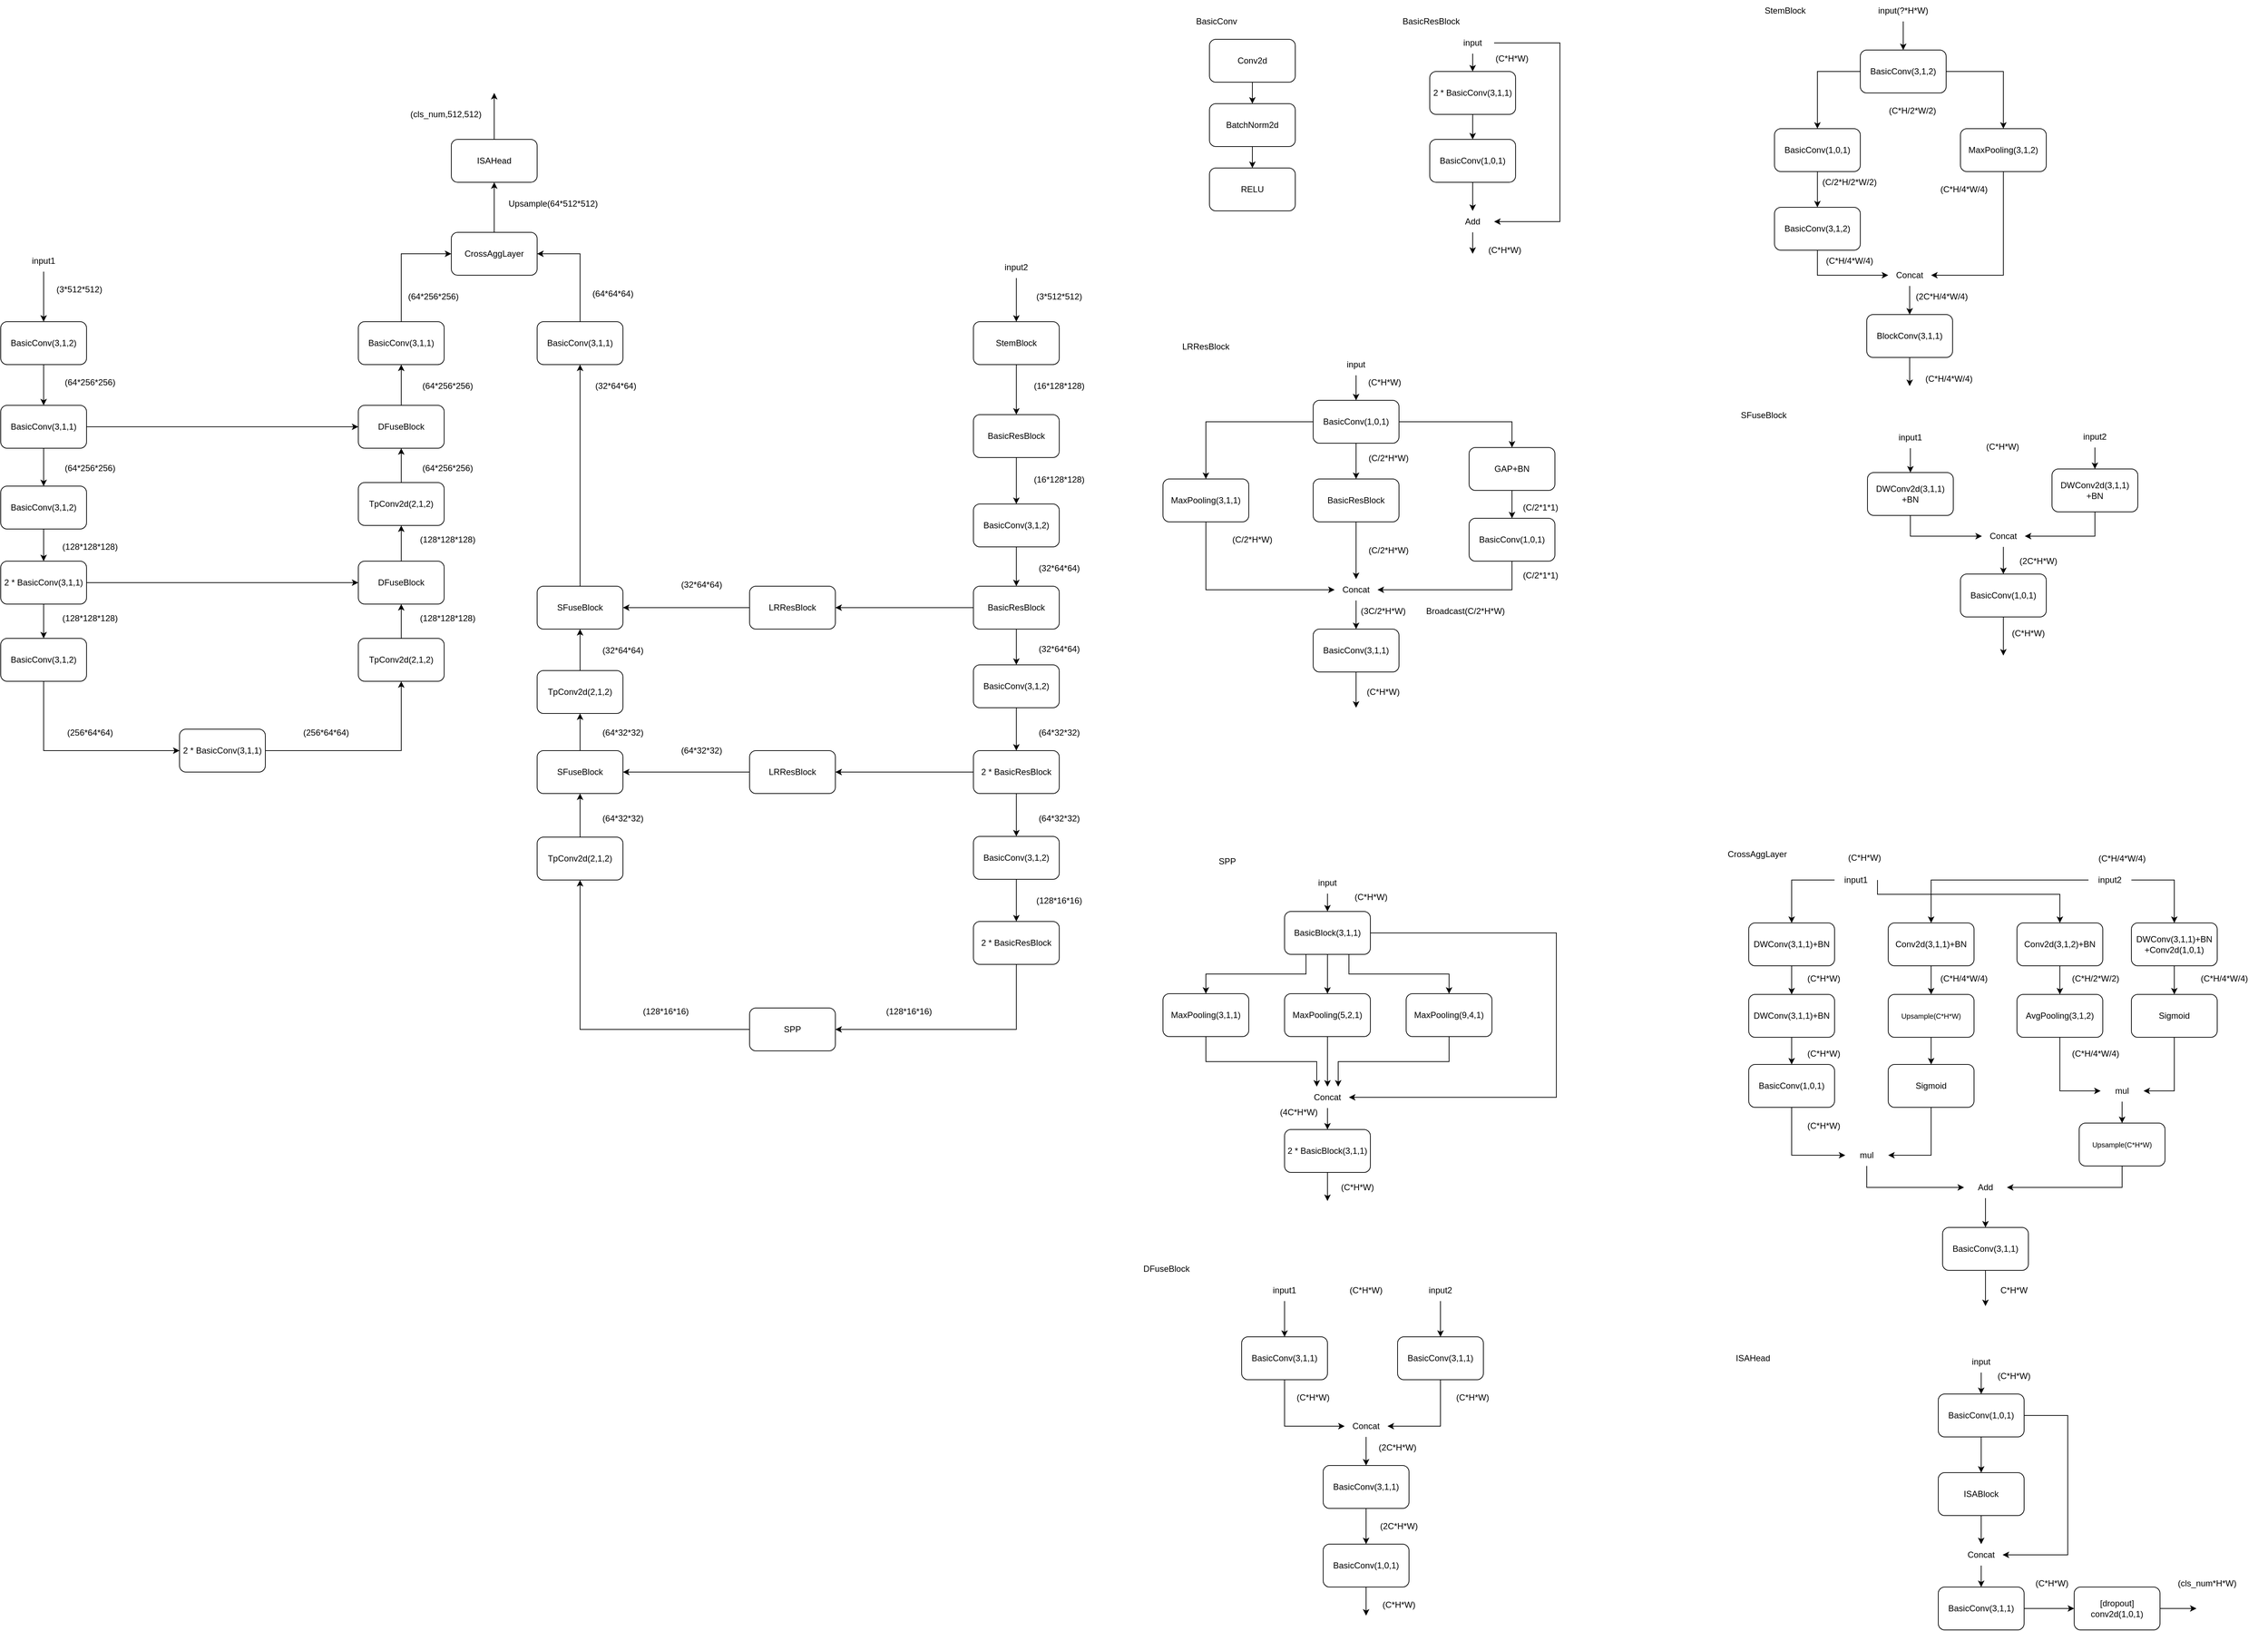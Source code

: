 <mxfile version="15.4.0" type="device"><diagram id="k1SxqDPSlseVF1r4vhWH" name="第 1 页"><mxGraphModel dx="1662" dy="822" grid="1" gridSize="10" guides="1" tooltips="1" connect="1" arrows="1" fold="1" page="1" pageScale="1" pageWidth="827" pageHeight="1169" math="0" shadow="0"><root><mxCell id="0"/><mxCell id="1" parent="0"/><mxCell id="bS9qX-8CnwW1JqVvjhm--5" style="edgeStyle=orthogonalEdgeStyle;rounded=0;orthogonalLoop=1;jettySize=auto;html=1;exitX=0.5;exitY=1;exitDx=0;exitDy=0;entryX=0.5;entryY=0;entryDx=0;entryDy=0;" parent="1" source="bS9qX-8CnwW1JqVvjhm--3" target="bS9qX-8CnwW1JqVvjhm--4" edge="1"><mxGeometry relative="1" as="geometry"/></mxCell><mxCell id="bS9qX-8CnwW1JqVvjhm--3" value="Conv2d" style="rounded=1;whiteSpace=wrap;html=1;" parent="1" vertex="1"><mxGeometry x="1800" y="85" width="120" height="60" as="geometry"/></mxCell><mxCell id="bS9qX-8CnwW1JqVvjhm--7" style="edgeStyle=orthogonalEdgeStyle;rounded=0;orthogonalLoop=1;jettySize=auto;html=1;exitX=0.5;exitY=1;exitDx=0;exitDy=0;entryX=0.5;entryY=0;entryDx=0;entryDy=0;" parent="1" source="bS9qX-8CnwW1JqVvjhm--4" target="bS9qX-8CnwW1JqVvjhm--6" edge="1"><mxGeometry relative="1" as="geometry"/></mxCell><mxCell id="bS9qX-8CnwW1JqVvjhm--4" value="BatchNorm2d" style="rounded=1;whiteSpace=wrap;html=1;" parent="1" vertex="1"><mxGeometry x="1800" y="175" width="120" height="60" as="geometry"/></mxCell><mxCell id="bS9qX-8CnwW1JqVvjhm--6" value="RELU" style="rounded=1;whiteSpace=wrap;html=1;" parent="1" vertex="1"><mxGeometry x="1800" y="265" width="120" height="60" as="geometry"/></mxCell><mxCell id="bS9qX-8CnwW1JqVvjhm--8" value="BasicConv" style="text;html=1;strokeColor=none;fillColor=none;align=center;verticalAlign=middle;whiteSpace=wrap;rounded=0;" parent="1" vertex="1"><mxGeometry x="1780" y="45" width="60" height="30" as="geometry"/></mxCell><mxCell id="bS9qX-8CnwW1JqVvjhm--36" style="edgeStyle=orthogonalEdgeStyle;rounded=0;orthogonalLoop=1;jettySize=auto;html=1;exitX=0.5;exitY=1;exitDx=0;exitDy=0;entryX=0.5;entryY=0;entryDx=0;entryDy=0;" parent="1" source="bS9qX-8CnwW1JqVvjhm--31" target="bS9qX-8CnwW1JqVvjhm--33" edge="1"><mxGeometry relative="1" as="geometry"/></mxCell><mxCell id="bS9qX-8CnwW1JqVvjhm--31" value="2 * BasicConv(3,1,1)" style="rounded=1;whiteSpace=wrap;html=1;" parent="1" vertex="1"><mxGeometry x="2108" y="130" width="120" height="60" as="geometry"/></mxCell><mxCell id="bS9qX-8CnwW1JqVvjhm--32" value="BasicResBlock" style="text;html=1;strokeColor=none;fillColor=none;align=center;verticalAlign=middle;whiteSpace=wrap;rounded=0;" parent="1" vertex="1"><mxGeometry x="2080" y="45" width="60" height="30" as="geometry"/></mxCell><mxCell id="bS9qX-8CnwW1JqVvjhm--39" style="edgeStyle=orthogonalEdgeStyle;rounded=0;orthogonalLoop=1;jettySize=auto;html=1;exitX=0.5;exitY=1;exitDx=0;exitDy=0;" parent="1" source="bS9qX-8CnwW1JqVvjhm--33" target="bS9qX-8CnwW1JqVvjhm--38" edge="1"><mxGeometry relative="1" as="geometry"/></mxCell><mxCell id="bS9qX-8CnwW1JqVvjhm--33" value="BasicConv(1,0,1)" style="rounded=1;whiteSpace=wrap;html=1;" parent="1" vertex="1"><mxGeometry x="2108" y="225" width="120" height="60" as="geometry"/></mxCell><mxCell id="bS9qX-8CnwW1JqVvjhm--35" style="edgeStyle=orthogonalEdgeStyle;rounded=0;orthogonalLoop=1;jettySize=auto;html=1;exitX=0.5;exitY=1;exitDx=0;exitDy=0;" parent="1" source="bS9qX-8CnwW1JqVvjhm--34" target="bS9qX-8CnwW1JqVvjhm--31" edge="1"><mxGeometry relative="1" as="geometry"/></mxCell><mxCell id="bS9qX-8CnwW1JqVvjhm--42" style="edgeStyle=orthogonalEdgeStyle;rounded=0;orthogonalLoop=1;jettySize=auto;html=1;exitX=1;exitY=0.5;exitDx=0;exitDy=0;entryX=1;entryY=0.5;entryDx=0;entryDy=0;" parent="1" source="bS9qX-8CnwW1JqVvjhm--34" target="bS9qX-8CnwW1JqVvjhm--38" edge="1"><mxGeometry relative="1" as="geometry"><Array as="points"><mxPoint x="2290" y="90"/><mxPoint x="2290" y="340"/></Array></mxGeometry></mxCell><mxCell id="bS9qX-8CnwW1JqVvjhm--34" value="input" style="text;html=1;strokeColor=none;fillColor=none;align=center;verticalAlign=middle;whiteSpace=wrap;rounded=0;" parent="1" vertex="1"><mxGeometry x="2138" y="75" width="60" height="30" as="geometry"/></mxCell><mxCell id="bS9qX-8CnwW1JqVvjhm--41" style="edgeStyle=orthogonalEdgeStyle;rounded=0;orthogonalLoop=1;jettySize=auto;html=1;exitX=0.5;exitY=1;exitDx=0;exitDy=0;" parent="1" source="bS9qX-8CnwW1JqVvjhm--38" edge="1"><mxGeometry relative="1" as="geometry"><mxPoint x="2168" y="385" as="targetPoint"/></mxGeometry></mxCell><mxCell id="bS9qX-8CnwW1JqVvjhm--38" value="Add" style="text;html=1;strokeColor=none;fillColor=none;align=center;verticalAlign=middle;whiteSpace=wrap;rounded=0;" parent="1" vertex="1"><mxGeometry x="2138" y="325" width="60" height="30" as="geometry"/></mxCell><mxCell id="bS9qX-8CnwW1JqVvjhm--49" style="edgeStyle=orthogonalEdgeStyle;rounded=0;orthogonalLoop=1;jettySize=auto;html=1;exitX=0;exitY=0.5;exitDx=0;exitDy=0;entryX=0.5;entryY=0;entryDx=0;entryDy=0;" parent="1" source="bS9qX-8CnwW1JqVvjhm--43" target="bS9qX-8CnwW1JqVvjhm--45" edge="1"><mxGeometry relative="1" as="geometry"/></mxCell><mxCell id="bS9qX-8CnwW1JqVvjhm--50" style="edgeStyle=orthogonalEdgeStyle;rounded=0;orthogonalLoop=1;jettySize=auto;html=1;exitX=1;exitY=0.5;exitDx=0;exitDy=0;" parent="1" source="bS9qX-8CnwW1JqVvjhm--43" target="bS9qX-8CnwW1JqVvjhm--47" edge="1"><mxGeometry relative="1" as="geometry"/></mxCell><mxCell id="bS9qX-8CnwW1JqVvjhm--43" value="BasicConv(3,1,2)" style="rounded=1;whiteSpace=wrap;html=1;" parent="1" vertex="1"><mxGeometry x="2710" y="100" width="120" height="60" as="geometry"/></mxCell><mxCell id="bS9qX-8CnwW1JqVvjhm--44" value="StemBlock" style="text;html=1;strokeColor=none;fillColor=none;align=center;verticalAlign=middle;whiteSpace=wrap;rounded=0;" parent="1" vertex="1"><mxGeometry x="2550" y="30" width="110" height="30" as="geometry"/></mxCell><mxCell id="bS9qX-8CnwW1JqVvjhm--51" style="edgeStyle=orthogonalEdgeStyle;rounded=0;orthogonalLoop=1;jettySize=auto;html=1;exitX=0.5;exitY=1;exitDx=0;exitDy=0;entryX=0.5;entryY=0;entryDx=0;entryDy=0;" parent="1" source="bS9qX-8CnwW1JqVvjhm--45" target="bS9qX-8CnwW1JqVvjhm--46" edge="1"><mxGeometry relative="1" as="geometry"/></mxCell><mxCell id="bS9qX-8CnwW1JqVvjhm--45" value="BasicConv(1,0,1)" style="rounded=1;whiteSpace=wrap;html=1;" parent="1" vertex="1"><mxGeometry x="2590" y="210" width="120" height="60" as="geometry"/></mxCell><mxCell id="bS9qX-8CnwW1JqVvjhm--55" style="edgeStyle=orthogonalEdgeStyle;rounded=0;orthogonalLoop=1;jettySize=auto;html=1;exitX=0.5;exitY=1;exitDx=0;exitDy=0;entryX=0;entryY=0.5;entryDx=0;entryDy=0;" parent="1" source="bS9qX-8CnwW1JqVvjhm--46" target="bS9qX-8CnwW1JqVvjhm--52" edge="1"><mxGeometry relative="1" as="geometry"/></mxCell><mxCell id="bS9qX-8CnwW1JqVvjhm--46" value="BasicConv(3,1,2)" style="rounded=1;whiteSpace=wrap;html=1;" parent="1" vertex="1"><mxGeometry x="2590" y="320" width="120" height="60" as="geometry"/></mxCell><mxCell id="bS9qX-8CnwW1JqVvjhm--54" style="edgeStyle=orthogonalEdgeStyle;rounded=0;orthogonalLoop=1;jettySize=auto;html=1;exitX=0.5;exitY=1;exitDx=0;exitDy=0;entryX=1;entryY=0.5;entryDx=0;entryDy=0;" parent="1" source="bS9qX-8CnwW1JqVvjhm--47" target="bS9qX-8CnwW1JqVvjhm--52" edge="1"><mxGeometry relative="1" as="geometry"/></mxCell><mxCell id="bS9qX-8CnwW1JqVvjhm--47" value="MaxPooling(3,1,2)" style="rounded=1;whiteSpace=wrap;html=1;" parent="1" vertex="1"><mxGeometry x="2850" y="210" width="120" height="60" as="geometry"/></mxCell><mxCell id="bS9qX-8CnwW1JqVvjhm--65" style="edgeStyle=orthogonalEdgeStyle;rounded=0;orthogonalLoop=1;jettySize=auto;html=1;exitX=0.5;exitY=1;exitDx=0;exitDy=0;" parent="1" source="bS9qX-8CnwW1JqVvjhm--48" edge="1"><mxGeometry relative="1" as="geometry"><mxPoint x="2779" y="570" as="targetPoint"/></mxGeometry></mxCell><mxCell id="bS9qX-8CnwW1JqVvjhm--48" value="BlockConv(3,1,1)" style="rounded=1;whiteSpace=wrap;html=1;" parent="1" vertex="1"><mxGeometry x="2719" y="470" width="120" height="60" as="geometry"/></mxCell><mxCell id="bS9qX-8CnwW1JqVvjhm--56" style="edgeStyle=orthogonalEdgeStyle;rounded=0;orthogonalLoop=1;jettySize=auto;html=1;exitX=0.5;exitY=1;exitDx=0;exitDy=0;entryX=0.5;entryY=0;entryDx=0;entryDy=0;" parent="1" source="bS9qX-8CnwW1JqVvjhm--52" target="bS9qX-8CnwW1JqVvjhm--48" edge="1"><mxGeometry relative="1" as="geometry"/></mxCell><mxCell id="bS9qX-8CnwW1JqVvjhm--52" value="Concat" style="text;html=1;strokeColor=none;fillColor=none;align=center;verticalAlign=middle;whiteSpace=wrap;rounded=0;" parent="1" vertex="1"><mxGeometry x="2749" y="400" width="60" height="30" as="geometry"/></mxCell><mxCell id="bS9qX-8CnwW1JqVvjhm--58" style="edgeStyle=orthogonalEdgeStyle;rounded=0;orthogonalLoop=1;jettySize=auto;html=1;exitX=0.5;exitY=1;exitDx=0;exitDy=0;" parent="1" source="bS9qX-8CnwW1JqVvjhm--57" target="bS9qX-8CnwW1JqVvjhm--43" edge="1"><mxGeometry relative="1" as="geometry"/></mxCell><mxCell id="bS9qX-8CnwW1JqVvjhm--57" value="input(?*H*W)" style="text;html=1;strokeColor=none;fillColor=none;align=center;verticalAlign=middle;whiteSpace=wrap;rounded=0;" parent="1" vertex="1"><mxGeometry x="2715" y="30" width="110" height="30" as="geometry"/></mxCell><mxCell id="bS9qX-8CnwW1JqVvjhm--59" value="(C/2*H/2*W/2)" style="text;html=1;strokeColor=none;fillColor=none;align=center;verticalAlign=middle;whiteSpace=wrap;rounded=0;" parent="1" vertex="1"><mxGeometry x="2650" y="270" width="90" height="30" as="geometry"/></mxCell><mxCell id="bS9qX-8CnwW1JqVvjhm--60" value="(C*H/2*W/2)" style="text;html=1;strokeColor=none;fillColor=none;align=center;verticalAlign=middle;whiteSpace=wrap;rounded=0;" parent="1" vertex="1"><mxGeometry x="2738" y="170" width="90" height="30" as="geometry"/></mxCell><mxCell id="bS9qX-8CnwW1JqVvjhm--61" value="(C*H/4*W/4)" style="text;html=1;strokeColor=none;fillColor=none;align=center;verticalAlign=middle;whiteSpace=wrap;rounded=0;" parent="1" vertex="1"><mxGeometry x="2650" y="380" width="90" height="30" as="geometry"/></mxCell><mxCell id="bS9qX-8CnwW1JqVvjhm--62" value="(C*H/4*W/4)" style="text;html=1;strokeColor=none;fillColor=none;align=center;verticalAlign=middle;whiteSpace=wrap;rounded=0;" parent="1" vertex="1"><mxGeometry x="2810" y="280" width="90" height="30" as="geometry"/></mxCell><mxCell id="bS9qX-8CnwW1JqVvjhm--63" value="(2C*H/4*W/4)" style="text;html=1;strokeColor=none;fillColor=none;align=center;verticalAlign=middle;whiteSpace=wrap;rounded=0;" parent="1" vertex="1"><mxGeometry x="2779" y="430" width="90" height="30" as="geometry"/></mxCell><mxCell id="bS9qX-8CnwW1JqVvjhm--64" value="(C*H/4*W/4)" style="text;html=1;strokeColor=none;fillColor=none;align=center;verticalAlign=middle;whiteSpace=wrap;rounded=0;" parent="1" vertex="1"><mxGeometry x="2789" y="545" width="90" height="30" as="geometry"/></mxCell><mxCell id="bS9qX-8CnwW1JqVvjhm--66" value="(C*H*W)" style="text;html=1;strokeColor=none;fillColor=none;align=center;verticalAlign=middle;whiteSpace=wrap;rounded=0;" parent="1" vertex="1"><mxGeometry x="2168" y="365" width="90" height="30" as="geometry"/></mxCell><mxCell id="bS9qX-8CnwW1JqVvjhm--67" value="(C*H*W)" style="text;html=1;strokeColor=none;fillColor=none;align=center;verticalAlign=middle;whiteSpace=wrap;rounded=0;" parent="1" vertex="1"><mxGeometry x="2178" y="97" width="90" height="30" as="geometry"/></mxCell><mxCell id="bS9qX-8CnwW1JqVvjhm--87" value="LRResBlock" style="text;html=1;strokeColor=none;fillColor=none;align=center;verticalAlign=middle;whiteSpace=wrap;rounded=0;" parent="1" vertex="1"><mxGeometry x="1755" y="500" width="80" height="30" as="geometry"/></mxCell><mxCell id="bS9qX-8CnwW1JqVvjhm--93" style="edgeStyle=orthogonalEdgeStyle;rounded=0;orthogonalLoop=1;jettySize=auto;html=1;exitX=0.5;exitY=1;exitDx=0;exitDy=0;" parent="1" source="bS9qX-8CnwW1JqVvjhm--89" target="bS9qX-8CnwW1JqVvjhm--92" edge="1"><mxGeometry relative="1" as="geometry"/></mxCell><mxCell id="bS9qX-8CnwW1JqVvjhm--89" value="input" style="text;html=1;strokeColor=none;fillColor=none;align=center;verticalAlign=middle;whiteSpace=wrap;rounded=0;" parent="1" vertex="1"><mxGeometry x="1975" y="525" width="60" height="30" as="geometry"/></mxCell><mxCell id="bS9qX-8CnwW1JqVvjhm--95" style="edgeStyle=orthogonalEdgeStyle;rounded=0;orthogonalLoop=1;jettySize=auto;html=1;exitX=0.5;exitY=1;exitDx=0;exitDy=0;" parent="1" source="bS9qX-8CnwW1JqVvjhm--92" target="bS9qX-8CnwW1JqVvjhm--94" edge="1"><mxGeometry relative="1" as="geometry"/></mxCell><mxCell id="bS9qX-8CnwW1JqVvjhm--97" style="edgeStyle=orthogonalEdgeStyle;rounded=0;orthogonalLoop=1;jettySize=auto;html=1;exitX=0;exitY=0.5;exitDx=0;exitDy=0;" parent="1" source="bS9qX-8CnwW1JqVvjhm--92" target="bS9qX-8CnwW1JqVvjhm--96" edge="1"><mxGeometry relative="1" as="geometry"/></mxCell><mxCell id="bS9qX-8CnwW1JqVvjhm--99" style="edgeStyle=orthogonalEdgeStyle;rounded=0;orthogonalLoop=1;jettySize=auto;html=1;exitX=1;exitY=0.5;exitDx=0;exitDy=0;entryX=0.5;entryY=0;entryDx=0;entryDy=0;" parent="1" source="bS9qX-8CnwW1JqVvjhm--92" target="bS9qX-8CnwW1JqVvjhm--98" edge="1"><mxGeometry relative="1" as="geometry"/></mxCell><mxCell id="bS9qX-8CnwW1JqVvjhm--92" value="BasicConv(1,0,1)" style="rounded=1;whiteSpace=wrap;html=1;" parent="1" vertex="1"><mxGeometry x="1945" y="590" width="120" height="60" as="geometry"/></mxCell><mxCell id="bS9qX-8CnwW1JqVvjhm--133" style="edgeStyle=orthogonalEdgeStyle;rounded=0;orthogonalLoop=1;jettySize=auto;html=1;exitX=0.5;exitY=1;exitDx=0;exitDy=0;" parent="1" source="bS9qX-8CnwW1JqVvjhm--94" target="bS9qX-8CnwW1JqVvjhm--131" edge="1"><mxGeometry relative="1" as="geometry"/></mxCell><mxCell id="bS9qX-8CnwW1JqVvjhm--94" value="BasicResBlock" style="rounded=1;whiteSpace=wrap;html=1;" parent="1" vertex="1"><mxGeometry x="1945" y="700" width="120" height="60" as="geometry"/></mxCell><mxCell id="bS9qX-8CnwW1JqVvjhm--134" style="edgeStyle=orthogonalEdgeStyle;rounded=0;orthogonalLoop=1;jettySize=auto;html=1;exitX=0.5;exitY=1;exitDx=0;exitDy=0;entryX=0;entryY=0.5;entryDx=0;entryDy=0;" parent="1" source="bS9qX-8CnwW1JqVvjhm--96" target="bS9qX-8CnwW1JqVvjhm--131" edge="1"><mxGeometry relative="1" as="geometry"/></mxCell><mxCell id="bS9qX-8CnwW1JqVvjhm--96" value="MaxPooling(3,1,1)" style="rounded=1;whiteSpace=wrap;html=1;" parent="1" vertex="1"><mxGeometry x="1735" y="700" width="120" height="60" as="geometry"/></mxCell><mxCell id="bS9qX-8CnwW1JqVvjhm--140" style="edgeStyle=orthogonalEdgeStyle;rounded=0;orthogonalLoop=1;jettySize=auto;html=1;exitX=0.5;exitY=1;exitDx=0;exitDy=0;" parent="1" source="bS9qX-8CnwW1JqVvjhm--98" target="bS9qX-8CnwW1JqVvjhm--139" edge="1"><mxGeometry relative="1" as="geometry"/></mxCell><mxCell id="bS9qX-8CnwW1JqVvjhm--98" value="GAP+BN" style="rounded=1;whiteSpace=wrap;html=1;" parent="1" vertex="1"><mxGeometry x="2163" y="656" width="120" height="60" as="geometry"/></mxCell><mxCell id="bS9qX-8CnwW1JqVvjhm--105" value="(C/2*H*W)" style="text;html=1;strokeColor=none;fillColor=none;align=center;verticalAlign=middle;whiteSpace=wrap;rounded=0;" parent="1" vertex="1"><mxGeometry x="2016" y="656" width="69" height="30" as="geometry"/></mxCell><mxCell id="bS9qX-8CnwW1JqVvjhm--106" value="(C*H*W)" style="text;html=1;strokeColor=none;fillColor=none;align=center;verticalAlign=middle;whiteSpace=wrap;rounded=0;" parent="1" vertex="1"><mxGeometry x="2015" y="550" width="60" height="30" as="geometry"/></mxCell><mxCell id="bS9qX-8CnwW1JqVvjhm--107" value="(C/2*1*1)" style="text;html=1;strokeColor=none;fillColor=none;align=center;verticalAlign=middle;whiteSpace=wrap;rounded=0;" parent="1" vertex="1"><mxGeometry x="2233" y="725" width="60" height="30" as="geometry"/></mxCell><mxCell id="bS9qX-8CnwW1JqVvjhm--108" value="Broadcast(C/2*H*W)" style="text;html=1;strokeColor=none;fillColor=none;align=center;verticalAlign=middle;whiteSpace=wrap;rounded=0;" parent="1" vertex="1"><mxGeometry x="2093" y="870" width="130" height="30" as="geometry"/></mxCell><mxCell id="bS9qX-8CnwW1JqVvjhm--109" value="(C/2*H*W)" style="text;html=1;strokeColor=none;fillColor=none;align=center;verticalAlign=middle;whiteSpace=wrap;rounded=0;" parent="1" vertex="1"><mxGeometry x="1805" y="770" width="110" height="30" as="geometry"/></mxCell><mxCell id="bS9qX-8CnwW1JqVvjhm--111" value="(C*H*W)" style="text;html=1;strokeColor=none;fillColor=none;align=center;verticalAlign=middle;whiteSpace=wrap;rounded=0;" parent="1" vertex="1"><mxGeometry x="2013" y="983" width="60" height="30" as="geometry"/></mxCell><mxCell id="bS9qX-8CnwW1JqVvjhm--136" style="edgeStyle=orthogonalEdgeStyle;rounded=0;orthogonalLoop=1;jettySize=auto;html=1;exitX=0.5;exitY=1;exitDx=0;exitDy=0;entryX=0.5;entryY=0;entryDx=0;entryDy=0;" parent="1" source="bS9qX-8CnwW1JqVvjhm--131" target="bS9qX-8CnwW1JqVvjhm--135" edge="1"><mxGeometry relative="1" as="geometry"/></mxCell><mxCell id="bS9qX-8CnwW1JqVvjhm--131" value="Concat" style="text;html=1;strokeColor=none;fillColor=none;align=center;verticalAlign=middle;whiteSpace=wrap;rounded=0;" parent="1" vertex="1"><mxGeometry x="1975" y="840" width="60" height="30" as="geometry"/></mxCell><mxCell id="bS9qX-8CnwW1JqVvjhm--138" style="edgeStyle=orthogonalEdgeStyle;rounded=0;orthogonalLoop=1;jettySize=auto;html=1;exitX=0.5;exitY=1;exitDx=0;exitDy=0;" parent="1" source="bS9qX-8CnwW1JqVvjhm--135" edge="1"><mxGeometry relative="1" as="geometry"><mxPoint x="2005" y="1020" as="targetPoint"/></mxGeometry></mxCell><mxCell id="bS9qX-8CnwW1JqVvjhm--135" value="BasicConv(3,1,1)" style="rounded=1;whiteSpace=wrap;html=1;" parent="1" vertex="1"><mxGeometry x="1945" y="910" width="120" height="60" as="geometry"/></mxCell><mxCell id="bS9qX-8CnwW1JqVvjhm--137" value="(3C/2*H*W)" style="text;html=1;strokeColor=none;fillColor=none;align=center;verticalAlign=middle;whiteSpace=wrap;rounded=0;" parent="1" vertex="1"><mxGeometry x="2013" y="870" width="60" height="30" as="geometry"/></mxCell><mxCell id="bS9qX-8CnwW1JqVvjhm--141" style="edgeStyle=orthogonalEdgeStyle;rounded=0;orthogonalLoop=1;jettySize=auto;html=1;exitX=0.5;exitY=1;exitDx=0;exitDy=0;entryX=1;entryY=0.5;entryDx=0;entryDy=0;" parent="1" source="bS9qX-8CnwW1JqVvjhm--139" target="bS9qX-8CnwW1JqVvjhm--131" edge="1"><mxGeometry relative="1" as="geometry"/></mxCell><mxCell id="bS9qX-8CnwW1JqVvjhm--139" value="BasicConv(1,0,1)" style="rounded=1;whiteSpace=wrap;html=1;" parent="1" vertex="1"><mxGeometry x="2163" y="755" width="120" height="60" as="geometry"/></mxCell><mxCell id="bS9qX-8CnwW1JqVvjhm--142" value="(C/2*1*1)" style="text;html=1;strokeColor=none;fillColor=none;align=center;verticalAlign=middle;whiteSpace=wrap;rounded=0;" parent="1" vertex="1"><mxGeometry x="2233" y="820" width="60" height="30" as="geometry"/></mxCell><mxCell id="bS9qX-8CnwW1JqVvjhm--143" value="CrossAggLayer" style="text;html=1;strokeColor=none;fillColor=none;align=center;verticalAlign=middle;whiteSpace=wrap;rounded=0;" parent="1" vertex="1"><mxGeometry x="2511" y="1210" width="110" height="30" as="geometry"/></mxCell><mxCell id="bS9qX-8CnwW1JqVvjhm--194" style="edgeStyle=orthogonalEdgeStyle;rounded=0;orthogonalLoop=1;jettySize=auto;html=1;exitX=0.5;exitY=1;exitDx=0;exitDy=0;" parent="1" source="bS9qX-8CnwW1JqVvjhm--144" target="bS9qX-8CnwW1JqVvjhm--193" edge="1"><mxGeometry relative="1" as="geometry"/></mxCell><mxCell id="bS9qX-8CnwW1JqVvjhm--144" value="DWConv(3,1,1)+BN" style="rounded=1;whiteSpace=wrap;html=1;" parent="1" vertex="1"><mxGeometry x="2554" y="1321" width="120" height="60" as="geometry"/></mxCell><mxCell id="bS9qX-8CnwW1JqVvjhm--209" style="edgeStyle=orthogonalEdgeStyle;rounded=0;orthogonalLoop=1;jettySize=auto;html=1;exitX=0.5;exitY=1;exitDx=0;exitDy=0;fontSize=12;" parent="1" source="bS9qX-8CnwW1JqVvjhm--146" target="bS9qX-8CnwW1JqVvjhm--208" edge="1"><mxGeometry relative="1" as="geometry"/></mxCell><mxCell id="bS9qX-8CnwW1JqVvjhm--146" value="Upsample(C*H*W)" style="rounded=1;whiteSpace=wrap;html=1;fontSize=10;" parent="1" vertex="1"><mxGeometry x="2749" y="1421" width="120" height="60" as="geometry"/></mxCell><mxCell id="bS9qX-8CnwW1JqVvjhm--156" value="SPP" style="text;html=1;strokeColor=none;fillColor=none;align=center;verticalAlign=middle;whiteSpace=wrap;rounded=0;" parent="1" vertex="1"><mxGeometry x="1795" y="1220" width="60" height="30" as="geometry"/></mxCell><mxCell id="bS9qX-8CnwW1JqVvjhm--165" style="edgeStyle=orthogonalEdgeStyle;rounded=0;orthogonalLoop=1;jettySize=auto;html=1;exitX=0.5;exitY=1;exitDx=0;exitDy=0;" parent="1" source="bS9qX-8CnwW1JqVvjhm--157" target="bS9qX-8CnwW1JqVvjhm--162" edge="1"><mxGeometry relative="1" as="geometry"/></mxCell><mxCell id="bS9qX-8CnwW1JqVvjhm--166" style="edgeStyle=orthogonalEdgeStyle;rounded=0;orthogonalLoop=1;jettySize=auto;html=1;exitX=0.25;exitY=1;exitDx=0;exitDy=0;" parent="1" source="bS9qX-8CnwW1JqVvjhm--157" target="bS9qX-8CnwW1JqVvjhm--161" edge="1"><mxGeometry relative="1" as="geometry"/></mxCell><mxCell id="bS9qX-8CnwW1JqVvjhm--167" style="edgeStyle=orthogonalEdgeStyle;rounded=0;orthogonalLoop=1;jettySize=auto;html=1;exitX=0.75;exitY=1;exitDx=0;exitDy=0;" parent="1" source="bS9qX-8CnwW1JqVvjhm--157" target="bS9qX-8CnwW1JqVvjhm--163" edge="1"><mxGeometry relative="1" as="geometry"/></mxCell><mxCell id="bS9qX-8CnwW1JqVvjhm--171" style="edgeStyle=orthogonalEdgeStyle;rounded=0;orthogonalLoop=1;jettySize=auto;html=1;exitX=1;exitY=0.5;exitDx=0;exitDy=0;entryX=1;entryY=0.5;entryDx=0;entryDy=0;" parent="1" source="bS9qX-8CnwW1JqVvjhm--157" target="bS9qX-8CnwW1JqVvjhm--164" edge="1"><mxGeometry relative="1" as="geometry"><Array as="points"><mxPoint x="2285" y="1335"/><mxPoint x="2285" y="1565"/></Array></mxGeometry></mxCell><mxCell id="bS9qX-8CnwW1JqVvjhm--157" value="BasicBlock(3,1,1)" style="rounded=1;whiteSpace=wrap;html=1;" parent="1" vertex="1"><mxGeometry x="1905" y="1305" width="120" height="60" as="geometry"/></mxCell><mxCell id="bS9qX-8CnwW1JqVvjhm--160" style="edgeStyle=orthogonalEdgeStyle;rounded=0;orthogonalLoop=1;jettySize=auto;html=1;exitX=0.5;exitY=1;exitDx=0;exitDy=0;" parent="1" source="bS9qX-8CnwW1JqVvjhm--158" target="bS9qX-8CnwW1JqVvjhm--157" edge="1"><mxGeometry relative="1" as="geometry"/></mxCell><mxCell id="bS9qX-8CnwW1JqVvjhm--158" value="input" style="text;html=1;strokeColor=none;fillColor=none;align=center;verticalAlign=middle;whiteSpace=wrap;rounded=0;" parent="1" vertex="1"><mxGeometry x="1935" y="1250" width="60" height="30" as="geometry"/></mxCell><mxCell id="bS9qX-8CnwW1JqVvjhm--168" style="edgeStyle=orthogonalEdgeStyle;rounded=0;orthogonalLoop=1;jettySize=auto;html=1;exitX=0.5;exitY=1;exitDx=0;exitDy=0;entryX=0.25;entryY=0;entryDx=0;entryDy=0;" parent="1" source="bS9qX-8CnwW1JqVvjhm--161" target="bS9qX-8CnwW1JqVvjhm--164" edge="1"><mxGeometry relative="1" as="geometry"/></mxCell><mxCell id="bS9qX-8CnwW1JqVvjhm--161" value="MaxPooling(3,1,1)" style="rounded=1;whiteSpace=wrap;html=1;" parent="1" vertex="1"><mxGeometry x="1735" y="1420" width="120" height="60" as="geometry"/></mxCell><mxCell id="bS9qX-8CnwW1JqVvjhm--169" style="edgeStyle=orthogonalEdgeStyle;rounded=0;orthogonalLoop=1;jettySize=auto;html=1;exitX=0.5;exitY=1;exitDx=0;exitDy=0;" parent="1" source="bS9qX-8CnwW1JqVvjhm--162" target="bS9qX-8CnwW1JqVvjhm--164" edge="1"><mxGeometry relative="1" as="geometry"/></mxCell><mxCell id="bS9qX-8CnwW1JqVvjhm--162" value="MaxPooling(5,2,1)" style="rounded=1;whiteSpace=wrap;html=1;" parent="1" vertex="1"><mxGeometry x="1905" y="1420" width="120" height="60" as="geometry"/></mxCell><mxCell id="bS9qX-8CnwW1JqVvjhm--170" style="edgeStyle=orthogonalEdgeStyle;rounded=0;orthogonalLoop=1;jettySize=auto;html=1;exitX=0.5;exitY=1;exitDx=0;exitDy=0;entryX=0.75;entryY=0;entryDx=0;entryDy=0;" parent="1" source="bS9qX-8CnwW1JqVvjhm--163" target="bS9qX-8CnwW1JqVvjhm--164" edge="1"><mxGeometry relative="1" as="geometry"/></mxCell><mxCell id="bS9qX-8CnwW1JqVvjhm--163" value="MaxPooling(9,4,1)" style="rounded=1;whiteSpace=wrap;html=1;" parent="1" vertex="1"><mxGeometry x="2075" y="1420" width="120" height="60" as="geometry"/></mxCell><mxCell id="bS9qX-8CnwW1JqVvjhm--173" style="edgeStyle=orthogonalEdgeStyle;rounded=0;orthogonalLoop=1;jettySize=auto;html=1;exitX=0.5;exitY=1;exitDx=0;exitDy=0;" parent="1" source="bS9qX-8CnwW1JqVvjhm--164" target="bS9qX-8CnwW1JqVvjhm--172" edge="1"><mxGeometry relative="1" as="geometry"/></mxCell><mxCell id="bS9qX-8CnwW1JqVvjhm--164" value="Concat" style="text;html=1;strokeColor=none;fillColor=none;align=center;verticalAlign=middle;whiteSpace=wrap;rounded=0;" parent="1" vertex="1"><mxGeometry x="1935" y="1550" width="60" height="30" as="geometry"/></mxCell><mxCell id="bS9qX-8CnwW1JqVvjhm--174" style="edgeStyle=orthogonalEdgeStyle;rounded=0;orthogonalLoop=1;jettySize=auto;html=1;exitX=0.5;exitY=1;exitDx=0;exitDy=0;" parent="1" source="bS9qX-8CnwW1JqVvjhm--172" edge="1"><mxGeometry relative="1" as="geometry"><mxPoint x="1965" y="1710" as="targetPoint"/></mxGeometry></mxCell><mxCell id="bS9qX-8CnwW1JqVvjhm--172" value="2 * BasicBlock(3,1,1)" style="rounded=1;whiteSpace=wrap;html=1;" parent="1" vertex="1"><mxGeometry x="1905" y="1610" width="120" height="60" as="geometry"/></mxCell><mxCell id="bS9qX-8CnwW1JqVvjhm--175" value="(C*H*W)" style="text;html=1;strokeColor=none;fillColor=none;align=center;verticalAlign=middle;whiteSpace=wrap;rounded=0;" parent="1" vertex="1"><mxGeometry x="1996" y="1270" width="60" height="30" as="geometry"/></mxCell><mxCell id="bS9qX-8CnwW1JqVvjhm--176" value="(4C*H*W)" style="text;html=1;strokeColor=none;fillColor=none;align=center;verticalAlign=middle;whiteSpace=wrap;rounded=0;" parent="1" vertex="1"><mxGeometry x="1895" y="1571" width="60" height="30" as="geometry"/></mxCell><mxCell id="bS9qX-8CnwW1JqVvjhm--177" value="(C*H*W)" style="text;html=1;strokeColor=none;fillColor=none;align=center;verticalAlign=middle;whiteSpace=wrap;rounded=0;" parent="1" vertex="1"><mxGeometry x="1977" y="1676" width="60" height="30" as="geometry"/></mxCell><mxCell id="bS9qX-8CnwW1JqVvjhm--189" style="edgeStyle=orthogonalEdgeStyle;rounded=0;orthogonalLoop=1;jettySize=auto;html=1;exitX=0;exitY=0.5;exitDx=0;exitDy=0;entryX=0.5;entryY=0;entryDx=0;entryDy=0;" parent="1" source="bS9qX-8CnwW1JqVvjhm--180" target="bS9qX-8CnwW1JqVvjhm--144" edge="1"><mxGeometry relative="1" as="geometry"/></mxCell><mxCell id="bS9qX-8CnwW1JqVvjhm--190" style="edgeStyle=orthogonalEdgeStyle;rounded=0;orthogonalLoop=1;jettySize=auto;html=1;exitX=1;exitY=0.5;exitDx=0;exitDy=0;" parent="1" source="bS9qX-8CnwW1JqVvjhm--180" target="bS9qX-8CnwW1JqVvjhm--187" edge="1"><mxGeometry relative="1" as="geometry"><Array as="points"><mxPoint x="2734" y="1281"/><mxPoint x="2989" y="1281"/></Array></mxGeometry></mxCell><mxCell id="bS9qX-8CnwW1JqVvjhm--180" value="input1" style="text;html=1;strokeColor=none;fillColor=none;align=center;verticalAlign=middle;whiteSpace=wrap;rounded=0;" parent="1" vertex="1"><mxGeometry x="2674" y="1246" width="60" height="30" as="geometry"/></mxCell><mxCell id="bS9qX-8CnwW1JqVvjhm--182" value="(C*H*W)" style="text;html=1;strokeColor=none;fillColor=none;align=center;verticalAlign=middle;whiteSpace=wrap;rounded=0;" parent="1" vertex="1"><mxGeometry x="2686" y="1215" width="60" height="30" as="geometry"/></mxCell><mxCell id="bS9qX-8CnwW1JqVvjhm--192" style="edgeStyle=orthogonalEdgeStyle;rounded=0;orthogonalLoop=1;jettySize=auto;html=1;exitX=1;exitY=0.5;exitDx=0;exitDy=0;" parent="1" source="bS9qX-8CnwW1JqVvjhm--183" target="bS9qX-8CnwW1JqVvjhm--188" edge="1"><mxGeometry relative="1" as="geometry"/></mxCell><mxCell id="bS9qX-8CnwW1JqVvjhm--206" style="edgeStyle=orthogonalEdgeStyle;rounded=0;orthogonalLoop=1;jettySize=auto;html=1;exitX=0;exitY=0.5;exitDx=0;exitDy=0;entryX=0.5;entryY=0;entryDx=0;entryDy=0;fontSize=12;" parent="1" source="bS9qX-8CnwW1JqVvjhm--183" target="bS9qX-8CnwW1JqVvjhm--205" edge="1"><mxGeometry relative="1" as="geometry"/></mxCell><mxCell id="bS9qX-8CnwW1JqVvjhm--183" value="input2" style="text;html=1;strokeColor=none;fillColor=none;align=center;verticalAlign=middle;whiteSpace=wrap;rounded=0;" parent="1" vertex="1"><mxGeometry x="3029" y="1246" width="60" height="30" as="geometry"/></mxCell><mxCell id="bS9qX-8CnwW1JqVvjhm--185" value="(C*H/4*W/4)" style="text;html=1;strokeColor=none;fillColor=none;align=center;verticalAlign=middle;whiteSpace=wrap;rounded=0;" parent="1" vertex="1"><mxGeometry x="3016" y="1216" width="120" height="30" as="geometry"/></mxCell><mxCell id="bS9qX-8CnwW1JqVvjhm--186" value="C*H*W" style="text;html=1;strokeColor=none;fillColor=none;align=center;verticalAlign=middle;whiteSpace=wrap;rounded=0;" parent="1" vertex="1"><mxGeometry x="2895" y="1820" width="60" height="30" as="geometry"/></mxCell><mxCell id="bS9qX-8CnwW1JqVvjhm--212" style="edgeStyle=orthogonalEdgeStyle;rounded=0;orthogonalLoop=1;jettySize=auto;html=1;exitX=0.5;exitY=1;exitDx=0;exitDy=0;fontSize=12;" parent="1" source="bS9qX-8CnwW1JqVvjhm--187" target="bS9qX-8CnwW1JqVvjhm--211" edge="1"><mxGeometry relative="1" as="geometry"/></mxCell><mxCell id="bS9qX-8CnwW1JqVvjhm--187" value="Conv2d(3,1,2)+BN" style="rounded=1;whiteSpace=wrap;html=1;" parent="1" vertex="1"><mxGeometry x="2929" y="1321" width="120" height="60" as="geometry"/></mxCell><mxCell id="SH7PfKSWlNc-oX8LLqhe-52" style="edgeStyle=orthogonalEdgeStyle;rounded=0;orthogonalLoop=1;jettySize=auto;html=1;exitX=0.5;exitY=1;exitDx=0;exitDy=0;" parent="1" source="bS9qX-8CnwW1JqVvjhm--188" target="bS9qX-8CnwW1JqVvjhm--219" edge="1"><mxGeometry relative="1" as="geometry"/></mxCell><mxCell id="bS9qX-8CnwW1JqVvjhm--188" value="DWConv(3,1,1)+BN&lt;br&gt;+Conv2d(1,0,1)" style="rounded=1;whiteSpace=wrap;html=1;" parent="1" vertex="1"><mxGeometry x="3089" y="1321" width="120" height="60" as="geometry"/></mxCell><mxCell id="bS9qX-8CnwW1JqVvjhm--197" style="edgeStyle=orthogonalEdgeStyle;rounded=0;orthogonalLoop=1;jettySize=auto;html=1;exitX=0.5;exitY=1;exitDx=0;exitDy=0;" parent="1" source="bS9qX-8CnwW1JqVvjhm--193" target="bS9qX-8CnwW1JqVvjhm--196" edge="1"><mxGeometry relative="1" as="geometry"/></mxCell><mxCell id="bS9qX-8CnwW1JqVvjhm--193" value="DWConv(3,1,1)+BN" style="rounded=1;whiteSpace=wrap;html=1;" parent="1" vertex="1"><mxGeometry x="2554" y="1421" width="120" height="60" as="geometry"/></mxCell><mxCell id="bS9qX-8CnwW1JqVvjhm--195" value="(C*H*W)" style="text;html=1;strokeColor=none;fillColor=none;align=center;verticalAlign=middle;whiteSpace=wrap;rounded=0;" parent="1" vertex="1"><mxGeometry x="2629" y="1384" width="60" height="30" as="geometry"/></mxCell><mxCell id="bS9qX-8CnwW1JqVvjhm--201" style="edgeStyle=orthogonalEdgeStyle;rounded=0;orthogonalLoop=1;jettySize=auto;html=1;exitX=0.5;exitY=1;exitDx=0;exitDy=0;entryX=0;entryY=0.5;entryDx=0;entryDy=0;" parent="1" source="bS9qX-8CnwW1JqVvjhm--196" target="bS9qX-8CnwW1JqVvjhm--200" edge="1"><mxGeometry relative="1" as="geometry"/></mxCell><mxCell id="bS9qX-8CnwW1JqVvjhm--196" value="BasicConv(1,0,1)" style="rounded=1;whiteSpace=wrap;html=1;" parent="1" vertex="1"><mxGeometry x="2554" y="1519" width="120" height="60" as="geometry"/></mxCell><mxCell id="bS9qX-8CnwW1JqVvjhm--198" value="(C*H/4*W/4)" style="text;html=1;strokeColor=none;fillColor=none;align=center;verticalAlign=middle;whiteSpace=wrap;rounded=0;" parent="1" vertex="1"><mxGeometry x="3009" y="1489" width="60" height="30" as="geometry"/></mxCell><mxCell id="bS9qX-8CnwW1JqVvjhm--225" style="edgeStyle=orthogonalEdgeStyle;rounded=0;orthogonalLoop=1;jettySize=auto;html=1;exitX=0.5;exitY=1;exitDx=0;exitDy=0;entryX=0;entryY=0.5;entryDx=0;entryDy=0;fontSize=12;" parent="1" source="bS9qX-8CnwW1JqVvjhm--200" target="bS9qX-8CnwW1JqVvjhm--224" edge="1"><mxGeometry relative="1" as="geometry"/></mxCell><mxCell id="bS9qX-8CnwW1JqVvjhm--200" value="mul" style="text;html=1;strokeColor=none;fillColor=none;align=center;verticalAlign=middle;whiteSpace=wrap;rounded=0;" parent="1" vertex="1"><mxGeometry x="2689" y="1631" width="60" height="30" as="geometry"/></mxCell><mxCell id="bS9qX-8CnwW1JqVvjhm--204" value="(C*H*W)" style="text;html=1;strokeColor=none;fillColor=none;align=center;verticalAlign=middle;whiteSpace=wrap;rounded=0;" parent="1" vertex="1"><mxGeometry x="2614" y="1590" width="90" height="30" as="geometry"/></mxCell><mxCell id="bS9qX-8CnwW1JqVvjhm--207" style="edgeStyle=orthogonalEdgeStyle;rounded=0;orthogonalLoop=1;jettySize=auto;html=1;exitX=0.5;exitY=1;exitDx=0;exitDy=0;fontSize=12;" parent="1" source="bS9qX-8CnwW1JqVvjhm--205" target="bS9qX-8CnwW1JqVvjhm--146" edge="1"><mxGeometry relative="1" as="geometry"/></mxCell><mxCell id="bS9qX-8CnwW1JqVvjhm--205" value="Conv2d(3,1,1)+BN" style="rounded=1;whiteSpace=wrap;html=1;fontSize=12;" parent="1" vertex="1"><mxGeometry x="2749" y="1321" width="120" height="60" as="geometry"/></mxCell><mxCell id="bS9qX-8CnwW1JqVvjhm--210" style="edgeStyle=orthogonalEdgeStyle;rounded=0;orthogonalLoop=1;jettySize=auto;html=1;exitX=0.5;exitY=1;exitDx=0;exitDy=0;entryX=1;entryY=0.5;entryDx=0;entryDy=0;fontSize=12;" parent="1" source="bS9qX-8CnwW1JqVvjhm--208" target="bS9qX-8CnwW1JqVvjhm--200" edge="1"><mxGeometry relative="1" as="geometry"/></mxCell><mxCell id="bS9qX-8CnwW1JqVvjhm--208" value="Sigmoid" style="rounded=1;whiteSpace=wrap;html=1;fontSize=12;" parent="1" vertex="1"><mxGeometry x="2749" y="1519" width="120" height="60" as="geometry"/></mxCell><mxCell id="SH7PfKSWlNc-oX8LLqhe-53" style="edgeStyle=orthogonalEdgeStyle;rounded=0;orthogonalLoop=1;jettySize=auto;html=1;exitX=0.5;exitY=1;exitDx=0;exitDy=0;entryX=0;entryY=0.5;entryDx=0;entryDy=0;" parent="1" source="bS9qX-8CnwW1JqVvjhm--211" target="bS9qX-8CnwW1JqVvjhm--221" edge="1"><mxGeometry relative="1" as="geometry"/></mxCell><mxCell id="bS9qX-8CnwW1JqVvjhm--211" value="AvgPooling(3,1,2)" style="rounded=1;whiteSpace=wrap;html=1;fontSize=12;" parent="1" vertex="1"><mxGeometry x="2929" y="1421" width="120" height="60" as="geometry"/></mxCell><mxCell id="bS9qX-8CnwW1JqVvjhm--215" value="(C*H/2*W/2)" style="text;html=1;strokeColor=none;fillColor=none;align=center;verticalAlign=middle;whiteSpace=wrap;rounded=0;" parent="1" vertex="1"><mxGeometry x="3009" y="1384" width="60" height="30" as="geometry"/></mxCell><mxCell id="bS9qX-8CnwW1JqVvjhm--216" value="(C*H*W)" style="text;html=1;strokeColor=none;fillColor=none;align=center;verticalAlign=middle;whiteSpace=wrap;rounded=0;" parent="1" vertex="1"><mxGeometry x="2629" y="1489" width="60" height="30" as="geometry"/></mxCell><mxCell id="SH7PfKSWlNc-oX8LLqhe-54" style="edgeStyle=orthogonalEdgeStyle;rounded=0;orthogonalLoop=1;jettySize=auto;html=1;exitX=0.5;exitY=1;exitDx=0;exitDy=0;entryX=1;entryY=0.5;entryDx=0;entryDy=0;" parent="1" source="bS9qX-8CnwW1JqVvjhm--219" target="bS9qX-8CnwW1JqVvjhm--221" edge="1"><mxGeometry relative="1" as="geometry"/></mxCell><mxCell id="bS9qX-8CnwW1JqVvjhm--219" value="Sigmoid" style="rounded=1;whiteSpace=wrap;html=1;fontSize=12;" parent="1" vertex="1"><mxGeometry x="3089" y="1421" width="120" height="60" as="geometry"/></mxCell><mxCell id="SH7PfKSWlNc-oX8LLqhe-55" style="edgeStyle=orthogonalEdgeStyle;rounded=0;orthogonalLoop=1;jettySize=auto;html=1;exitX=0.5;exitY=1;exitDx=0;exitDy=0;" parent="1" source="bS9qX-8CnwW1JqVvjhm--221" target="SH7PfKSWlNc-oX8LLqhe-51" edge="1"><mxGeometry relative="1" as="geometry"/></mxCell><mxCell id="bS9qX-8CnwW1JqVvjhm--221" value="mul" style="text;html=1;strokeColor=none;fillColor=none;align=center;verticalAlign=middle;whiteSpace=wrap;rounded=0;" parent="1" vertex="1"><mxGeometry x="3046" y="1541" width="60" height="30" as="geometry"/></mxCell><mxCell id="bS9qX-8CnwW1JqVvjhm--228" style="edgeStyle=orthogonalEdgeStyle;rounded=0;orthogonalLoop=1;jettySize=auto;html=1;exitX=0.5;exitY=1;exitDx=0;exitDy=0;fontSize=12;" parent="1" source="bS9qX-8CnwW1JqVvjhm--224" target="bS9qX-8CnwW1JqVvjhm--227" edge="1"><mxGeometry relative="1" as="geometry"/></mxCell><mxCell id="bS9qX-8CnwW1JqVvjhm--224" value="Add" style="text;html=1;strokeColor=none;fillColor=none;align=center;verticalAlign=middle;whiteSpace=wrap;rounded=0;fontSize=12;" parent="1" vertex="1"><mxGeometry x="2855" y="1676" width="60" height="30" as="geometry"/></mxCell><mxCell id="bS9qX-8CnwW1JqVvjhm--229" style="edgeStyle=orthogonalEdgeStyle;rounded=0;orthogonalLoop=1;jettySize=auto;html=1;exitX=0.5;exitY=1;exitDx=0;exitDy=0;fontSize=12;" parent="1" source="bS9qX-8CnwW1JqVvjhm--227" edge="1"><mxGeometry relative="1" as="geometry"><mxPoint x="2885" y="1857" as="targetPoint"/></mxGeometry></mxCell><mxCell id="bS9qX-8CnwW1JqVvjhm--227" value="BasicConv(3,1,1)" style="rounded=1;whiteSpace=wrap;html=1;fontSize=12;" parent="1" vertex="1"><mxGeometry x="2825" y="1747" width="120" height="60" as="geometry"/></mxCell><mxCell id="bS9qX-8CnwW1JqVvjhm--231" value="(C*H/4*W/4)" style="text;html=1;strokeColor=none;fillColor=none;align=center;verticalAlign=middle;whiteSpace=wrap;rounded=0;" parent="1" vertex="1"><mxGeometry x="3159" y="1384" width="120" height="30" as="geometry"/></mxCell><mxCell id="qQxO_QAc5lZzVBhuTErV-10" value="SFuseBlock" style="text;html=1;strokeColor=none;fillColor=none;align=center;verticalAlign=middle;whiteSpace=wrap;rounded=0;" parent="1" vertex="1"><mxGeometry x="2520" y="596" width="110" height="30" as="geometry"/></mxCell><mxCell id="qQxO_QAc5lZzVBhuTErV-25" style="edgeStyle=orthogonalEdgeStyle;rounded=0;orthogonalLoop=1;jettySize=auto;html=1;exitX=0.5;exitY=1;exitDx=0;exitDy=0;entryX=0;entryY=0.5;entryDx=0;entryDy=0;" parent="1" source="qQxO_QAc5lZzVBhuTErV-11" target="qQxO_QAc5lZzVBhuTErV-23" edge="1"><mxGeometry relative="1" as="geometry"/></mxCell><mxCell id="qQxO_QAc5lZzVBhuTErV-11" value="DWConv2d(3,1,1)&lt;br&gt;+BN" style="rounded=1;whiteSpace=wrap;html=1;" parent="1" vertex="1"><mxGeometry x="2720" y="691" width="120" height="60" as="geometry"/></mxCell><mxCell id="qQxO_QAc5lZzVBhuTErV-19" style="edgeStyle=orthogonalEdgeStyle;rounded=0;orthogonalLoop=1;jettySize=auto;html=1;exitX=0.5;exitY=1;exitDx=0;exitDy=0;" parent="1" source="qQxO_QAc5lZzVBhuTErV-12" target="qQxO_QAc5lZzVBhuTErV-11" edge="1"><mxGeometry relative="1" as="geometry"/></mxCell><mxCell id="qQxO_QAc5lZzVBhuTErV-12" value="input1" style="text;html=1;strokeColor=none;fillColor=none;align=center;verticalAlign=middle;whiteSpace=wrap;rounded=0;" parent="1" vertex="1"><mxGeometry x="2750" y="627" width="60" height="30" as="geometry"/></mxCell><mxCell id="qQxO_QAc5lZzVBhuTErV-21" style="edgeStyle=orthogonalEdgeStyle;rounded=0;orthogonalLoop=1;jettySize=auto;html=1;exitX=0.5;exitY=1;exitDx=0;exitDy=0;" parent="1" source="qQxO_QAc5lZzVBhuTErV-13" target="qQxO_QAc5lZzVBhuTErV-20" edge="1"><mxGeometry relative="1" as="geometry"/></mxCell><mxCell id="qQxO_QAc5lZzVBhuTErV-13" value="input2" style="text;html=1;strokeColor=none;fillColor=none;align=center;verticalAlign=middle;whiteSpace=wrap;rounded=0;" parent="1" vertex="1"><mxGeometry x="3008" y="626" width="60" height="30" as="geometry"/></mxCell><mxCell id="qQxO_QAc5lZzVBhuTErV-18" value="(C*H*W)" style="text;html=1;strokeColor=none;fillColor=none;align=center;verticalAlign=middle;whiteSpace=wrap;rounded=0;" parent="1" vertex="1"><mxGeometry x="2879" y="640" width="60" height="30" as="geometry"/></mxCell><mxCell id="qQxO_QAc5lZzVBhuTErV-24" style="edgeStyle=orthogonalEdgeStyle;rounded=0;orthogonalLoop=1;jettySize=auto;html=1;exitX=0.5;exitY=1;exitDx=0;exitDy=0;entryX=1;entryY=0.5;entryDx=0;entryDy=0;" parent="1" source="qQxO_QAc5lZzVBhuTErV-20" target="qQxO_QAc5lZzVBhuTErV-23" edge="1"><mxGeometry relative="1" as="geometry"/></mxCell><mxCell id="qQxO_QAc5lZzVBhuTErV-20" value="DWConv2d(3,1,1)&lt;br&gt;+BN" style="rounded=1;whiteSpace=wrap;html=1;" parent="1" vertex="1"><mxGeometry x="2978" y="686" width="120" height="60" as="geometry"/></mxCell><mxCell id="qQxO_QAc5lZzVBhuTErV-31" style="edgeStyle=orthogonalEdgeStyle;rounded=0;orthogonalLoop=1;jettySize=auto;html=1;exitX=0.5;exitY=1;exitDx=0;exitDy=0;" parent="1" edge="1"><mxGeometry relative="1" as="geometry"><mxPoint x="2910" y="947" as="targetPoint"/><mxPoint x="2910" y="890" as="sourcePoint"/></mxGeometry></mxCell><mxCell id="qQxO_QAc5lZzVBhuTErV-22" value="BasicConv(1,0,1)" style="rounded=1;whiteSpace=wrap;html=1;" parent="1" vertex="1"><mxGeometry x="2850" y="833" width="120" height="60" as="geometry"/></mxCell><mxCell id="qQxO_QAc5lZzVBhuTErV-26" style="edgeStyle=orthogonalEdgeStyle;rounded=0;orthogonalLoop=1;jettySize=auto;html=1;exitX=0.5;exitY=1;exitDx=0;exitDy=0;" parent="1" source="qQxO_QAc5lZzVBhuTErV-23" target="qQxO_QAc5lZzVBhuTErV-22" edge="1"><mxGeometry relative="1" as="geometry"/></mxCell><mxCell id="qQxO_QAc5lZzVBhuTErV-23" value="Concat" style="text;html=1;strokeColor=none;fillColor=none;align=center;verticalAlign=middle;whiteSpace=wrap;rounded=0;" parent="1" vertex="1"><mxGeometry x="2880" y="765" width="60" height="30" as="geometry"/></mxCell><mxCell id="qQxO_QAc5lZzVBhuTErV-27" value="(2C*H*W)" style="text;html=1;strokeColor=none;fillColor=none;align=center;verticalAlign=middle;whiteSpace=wrap;rounded=0;" parent="1" vertex="1"><mxGeometry x="2929" y="800" width="60" height="30" as="geometry"/></mxCell><mxCell id="qQxO_QAc5lZzVBhuTErV-29" value="(C/2*H*W)" style="text;html=1;strokeColor=none;fillColor=none;align=center;verticalAlign=middle;whiteSpace=wrap;rounded=0;" parent="1" vertex="1"><mxGeometry x="2016" y="785" width="69" height="30" as="geometry"/></mxCell><mxCell id="qQxO_QAc5lZzVBhuTErV-30" value="(C*H/4*W/4)" style="text;html=1;strokeColor=none;fillColor=none;align=center;verticalAlign=middle;whiteSpace=wrap;rounded=0;" parent="1" vertex="1"><mxGeometry x="2795" y="1384" width="120" height="30" as="geometry"/></mxCell><mxCell id="qQxO_QAc5lZzVBhuTErV-32" value="(C*H*W)" style="text;html=1;strokeColor=none;fillColor=none;align=center;verticalAlign=middle;whiteSpace=wrap;rounded=0;" parent="1" vertex="1"><mxGeometry x="2915" y="901" width="60" height="30" as="geometry"/></mxCell><mxCell id="qQxO_QAc5lZzVBhuTErV-45" value="DFuseBlock" style="text;html=1;strokeColor=none;fillColor=none;align=center;verticalAlign=middle;whiteSpace=wrap;rounded=0;" parent="1" vertex="1"><mxGeometry x="1675" y="1790" width="130" height="30" as="geometry"/></mxCell><mxCell id="qQxO_QAc5lZzVBhuTErV-49" style="edgeStyle=orthogonalEdgeStyle;rounded=0;orthogonalLoop=1;jettySize=auto;html=1;exitX=0.5;exitY=1;exitDx=0;exitDy=0;" parent="1" source="qQxO_QAc5lZzVBhuTErV-46" target="qQxO_QAc5lZzVBhuTErV-48" edge="1"><mxGeometry relative="1" as="geometry"/></mxCell><mxCell id="qQxO_QAc5lZzVBhuTErV-46" value="input1" style="text;html=1;strokeColor=none;fillColor=none;align=center;verticalAlign=middle;whiteSpace=wrap;rounded=0;" parent="1" vertex="1"><mxGeometry x="1875" y="1820" width="60" height="30" as="geometry"/></mxCell><mxCell id="qQxO_QAc5lZzVBhuTErV-51" style="edgeStyle=orthogonalEdgeStyle;rounded=0;orthogonalLoop=1;jettySize=auto;html=1;exitX=0.5;exitY=1;exitDx=0;exitDy=0;" parent="1" source="qQxO_QAc5lZzVBhuTErV-47" target="qQxO_QAc5lZzVBhuTErV-50" edge="1"><mxGeometry relative="1" as="geometry"/></mxCell><mxCell id="qQxO_QAc5lZzVBhuTErV-47" value="input2" style="text;html=1;strokeColor=none;fillColor=none;align=center;verticalAlign=middle;whiteSpace=wrap;rounded=0;" parent="1" vertex="1"><mxGeometry x="2093" y="1820" width="60" height="30" as="geometry"/></mxCell><mxCell id="qQxO_QAc5lZzVBhuTErV-57" style="edgeStyle=orthogonalEdgeStyle;rounded=0;orthogonalLoop=1;jettySize=auto;html=1;exitX=0.5;exitY=1;exitDx=0;exitDy=0;entryX=0;entryY=0.5;entryDx=0;entryDy=0;" parent="1" source="qQxO_QAc5lZzVBhuTErV-48" target="qQxO_QAc5lZzVBhuTErV-56" edge="1"><mxGeometry relative="1" as="geometry"/></mxCell><mxCell id="qQxO_QAc5lZzVBhuTErV-48" value="BasicConv(3,1,1)" style="rounded=1;whiteSpace=wrap;html=1;" parent="1" vertex="1"><mxGeometry x="1845" y="1900" width="120" height="60" as="geometry"/></mxCell><mxCell id="qQxO_QAc5lZzVBhuTErV-58" style="edgeStyle=orthogonalEdgeStyle;rounded=0;orthogonalLoop=1;jettySize=auto;html=1;exitX=0.5;exitY=1;exitDx=0;exitDy=0;entryX=1;entryY=0.5;entryDx=0;entryDy=0;" parent="1" source="qQxO_QAc5lZzVBhuTErV-50" target="qQxO_QAc5lZzVBhuTErV-56" edge="1"><mxGeometry relative="1" as="geometry"/></mxCell><mxCell id="qQxO_QAc5lZzVBhuTErV-50" value="BasicConv(3,1,1)" style="rounded=1;whiteSpace=wrap;html=1;" parent="1" vertex="1"><mxGeometry x="2063" y="1900" width="120" height="60" as="geometry"/></mxCell><mxCell id="qQxO_QAc5lZzVBhuTErV-52" value="(C*H*W)" style="text;html=1;strokeColor=none;fillColor=none;align=center;verticalAlign=middle;whiteSpace=wrap;rounded=0;" parent="1" vertex="1"><mxGeometry x="1989" y="1820" width="60" height="30" as="geometry"/></mxCell><mxCell id="qQxO_QAc5lZzVBhuTErV-62" style="edgeStyle=orthogonalEdgeStyle;rounded=0;orthogonalLoop=1;jettySize=auto;html=1;exitX=0.5;exitY=1;exitDx=0;exitDy=0;" parent="1" source="qQxO_QAc5lZzVBhuTErV-56" target="qQxO_QAc5lZzVBhuTErV-61" edge="1"><mxGeometry relative="1" as="geometry"/></mxCell><mxCell id="qQxO_QAc5lZzVBhuTErV-56" value="Concat" style="text;html=1;strokeColor=none;fillColor=none;align=center;verticalAlign=middle;whiteSpace=wrap;rounded=0;" parent="1" vertex="1"><mxGeometry x="1989" y="2010" width="60" height="30" as="geometry"/></mxCell><mxCell id="qQxO_QAc5lZzVBhuTErV-59" value="(C*H*W)" style="text;html=1;strokeColor=none;fillColor=none;align=center;verticalAlign=middle;whiteSpace=wrap;rounded=0;" parent="1" vertex="1"><mxGeometry x="1915" y="1970" width="60" height="30" as="geometry"/></mxCell><mxCell id="qQxO_QAc5lZzVBhuTErV-60" value="(C*H*W)" style="text;html=1;strokeColor=none;fillColor=none;align=center;verticalAlign=middle;whiteSpace=wrap;rounded=0;" parent="1" vertex="1"><mxGeometry x="2138" y="1970" width="60" height="30" as="geometry"/></mxCell><mxCell id="cHO96KpQ2K-7jyqOzxTM-3" style="edgeStyle=orthogonalEdgeStyle;rounded=0;orthogonalLoop=1;jettySize=auto;html=1;exitX=0.5;exitY=1;exitDx=0;exitDy=0;" parent="1" source="qQxO_QAc5lZzVBhuTErV-61" target="cHO96KpQ2K-7jyqOzxTM-2" edge="1"><mxGeometry relative="1" as="geometry"/></mxCell><mxCell id="qQxO_QAc5lZzVBhuTErV-61" value="BasicConv(3,1,1)" style="rounded=1;whiteSpace=wrap;html=1;" parent="1" vertex="1"><mxGeometry x="1959" y="2080" width="120" height="60" as="geometry"/></mxCell><mxCell id="qQxO_QAc5lZzVBhuTErV-64" value="(2C*H*W)" style="text;html=1;strokeColor=none;fillColor=none;align=center;verticalAlign=middle;whiteSpace=wrap;rounded=0;" parent="1" vertex="1"><mxGeometry x="2033" y="2040" width="60" height="30" as="geometry"/></mxCell><mxCell id="qQxO_QAc5lZzVBhuTErV-65" value="(2C*H*W)" style="text;html=1;strokeColor=none;fillColor=none;align=center;verticalAlign=middle;whiteSpace=wrap;rounded=0;" parent="1" vertex="1"><mxGeometry x="2035" y="2150" width="60" height="30" as="geometry"/></mxCell><mxCell id="KWmzbN5UxGIgDscGhncy-2" value="ISAHead" style="text;html=1;strokeColor=none;fillColor=none;align=center;verticalAlign=middle;whiteSpace=wrap;rounded=0;" parent="1" vertex="1"><mxGeometry x="2530" y="1915" width="60" height="30" as="geometry"/></mxCell><mxCell id="KWmzbN5UxGIgDscGhncy-8" style="edgeStyle=orthogonalEdgeStyle;rounded=0;orthogonalLoop=1;jettySize=auto;html=1;exitX=0.5;exitY=1;exitDx=0;exitDy=0;" parent="1" source="KWmzbN5UxGIgDscGhncy-3" target="KWmzbN5UxGIgDscGhncy-7" edge="1"><mxGeometry relative="1" as="geometry"/></mxCell><mxCell id="KWmzbN5UxGIgDscGhncy-11" style="edgeStyle=orthogonalEdgeStyle;rounded=0;orthogonalLoop=1;jettySize=auto;html=1;exitX=1;exitY=0.5;exitDx=0;exitDy=0;entryX=1;entryY=0.5;entryDx=0;entryDy=0;" parent="1" source="KWmzbN5UxGIgDscGhncy-3" target="KWmzbN5UxGIgDscGhncy-9" edge="1"><mxGeometry relative="1" as="geometry"><Array as="points"><mxPoint x="3000" y="2010"/><mxPoint x="3000" y="2205"/></Array></mxGeometry></mxCell><mxCell id="KWmzbN5UxGIgDscGhncy-3" value="BasicConv(1,0,1)" style="rounded=1;whiteSpace=wrap;html=1;" parent="1" vertex="1"><mxGeometry x="2819" y="1980" width="120" height="60" as="geometry"/></mxCell><mxCell id="KWmzbN5UxGIgDscGhncy-5" style="edgeStyle=orthogonalEdgeStyle;rounded=0;orthogonalLoop=1;jettySize=auto;html=1;exitX=0.5;exitY=1;exitDx=0;exitDy=0;" parent="1" source="KWmzbN5UxGIgDscGhncy-4" target="KWmzbN5UxGIgDscGhncy-3" edge="1"><mxGeometry relative="1" as="geometry"/></mxCell><mxCell id="KWmzbN5UxGIgDscGhncy-4" value="input" style="text;html=1;strokeColor=none;fillColor=none;align=center;verticalAlign=middle;whiteSpace=wrap;rounded=0;" parent="1" vertex="1"><mxGeometry x="2849" y="1920" width="60" height="30" as="geometry"/></mxCell><mxCell id="KWmzbN5UxGIgDscGhncy-6" value="(C*H*W)" style="text;html=1;strokeColor=none;fillColor=none;align=center;verticalAlign=middle;whiteSpace=wrap;rounded=0;" parent="1" vertex="1"><mxGeometry x="2895" y="1940" width="60" height="30" as="geometry"/></mxCell><mxCell id="KWmzbN5UxGIgDscGhncy-10" style="edgeStyle=orthogonalEdgeStyle;rounded=0;orthogonalLoop=1;jettySize=auto;html=1;exitX=0.5;exitY=1;exitDx=0;exitDy=0;" parent="1" source="KWmzbN5UxGIgDscGhncy-7" target="KWmzbN5UxGIgDscGhncy-9" edge="1"><mxGeometry relative="1" as="geometry"/></mxCell><mxCell id="KWmzbN5UxGIgDscGhncy-7" value="ISABlock" style="rounded=1;whiteSpace=wrap;html=1;" parent="1" vertex="1"><mxGeometry x="2819" y="2090" width="120" height="60" as="geometry"/></mxCell><mxCell id="KWmzbN5UxGIgDscGhncy-14" style="edgeStyle=orthogonalEdgeStyle;rounded=0;orthogonalLoop=1;jettySize=auto;html=1;exitX=0.5;exitY=1;exitDx=0;exitDy=0;" parent="1" source="KWmzbN5UxGIgDscGhncy-9" target="KWmzbN5UxGIgDscGhncy-12" edge="1"><mxGeometry relative="1" as="geometry"/></mxCell><mxCell id="KWmzbN5UxGIgDscGhncy-9" value="Concat" style="text;html=1;strokeColor=none;fillColor=none;align=center;verticalAlign=middle;whiteSpace=wrap;rounded=0;" parent="1" vertex="1"><mxGeometry x="2849" y="2190" width="60" height="30" as="geometry"/></mxCell><mxCell id="KWmzbN5UxGIgDscGhncy-16" style="edgeStyle=orthogonalEdgeStyle;rounded=0;orthogonalLoop=1;jettySize=auto;html=1;exitX=1;exitY=0.5;exitDx=0;exitDy=0;" parent="1" source="KWmzbN5UxGIgDscGhncy-12" target="KWmzbN5UxGIgDscGhncy-15" edge="1"><mxGeometry relative="1" as="geometry"/></mxCell><mxCell id="KWmzbN5UxGIgDscGhncy-12" value="BasicConv(3,1,1)" style="rounded=1;whiteSpace=wrap;html=1;" parent="1" vertex="1"><mxGeometry x="2819" y="2250" width="120" height="60" as="geometry"/></mxCell><mxCell id="KWmzbN5UxGIgDscGhncy-17" style="edgeStyle=orthogonalEdgeStyle;rounded=0;orthogonalLoop=1;jettySize=auto;html=1;exitX=1;exitY=0.5;exitDx=0;exitDy=0;" parent="1" source="KWmzbN5UxGIgDscGhncy-15" edge="1"><mxGeometry relative="1" as="geometry"><mxPoint x="3180" y="2280" as="targetPoint"/></mxGeometry></mxCell><mxCell id="KWmzbN5UxGIgDscGhncy-15" value="[dropout]&lt;br&gt;conv2d(1,0,1)" style="rounded=1;whiteSpace=wrap;html=1;" parent="1" vertex="1"><mxGeometry x="3009" y="2250" width="120" height="60" as="geometry"/></mxCell><mxCell id="KWmzbN5UxGIgDscGhncy-18" value="(C*H*W)" style="text;html=1;strokeColor=none;fillColor=none;align=center;verticalAlign=middle;whiteSpace=wrap;rounded=0;" parent="1" vertex="1"><mxGeometry x="2948" y="2230" width="60" height="30" as="geometry"/></mxCell><mxCell id="KWmzbN5UxGIgDscGhncy-19" value="(cls_num*H*W)" style="text;html=1;strokeColor=none;fillColor=none;align=center;verticalAlign=middle;whiteSpace=wrap;rounded=0;" parent="1" vertex="1"><mxGeometry x="3150" y="2230" width="90" height="30" as="geometry"/></mxCell><mxCell id="pe5d5mhy7HP4McDmrSe6-10" style="edgeStyle=orthogonalEdgeStyle;rounded=0;orthogonalLoop=1;jettySize=auto;html=1;exitX=0.5;exitY=1;exitDx=0;exitDy=0;" parent="1" source="pe5d5mhy7HP4McDmrSe6-1" target="pe5d5mhy7HP4McDmrSe6-3" edge="1"><mxGeometry relative="1" as="geometry"/></mxCell><mxCell id="pe5d5mhy7HP4McDmrSe6-1" value="BasicConv(3,1,2)" style="rounded=1;whiteSpace=wrap;html=1;" parent="1" vertex="1"><mxGeometry x="110" y="480" width="120" height="60" as="geometry"/></mxCell><mxCell id="cHO96KpQ2K-7jyqOzxTM-25" style="edgeStyle=orthogonalEdgeStyle;rounded=0;orthogonalLoop=1;jettySize=auto;html=1;exitX=0.5;exitY=1;exitDx=0;exitDy=0;" parent="1" source="pe5d5mhy7HP4McDmrSe6-2" target="cHO96KpQ2K-7jyqOzxTM-24" edge="1"><mxGeometry relative="1" as="geometry"/></mxCell><mxCell id="pe5d5mhy7HP4McDmrSe6-2" value="StemBlock" style="rounded=1;whiteSpace=wrap;html=1;" parent="1" vertex="1"><mxGeometry x="1470" y="480" width="120" height="60" as="geometry"/></mxCell><mxCell id="pe5d5mhy7HP4McDmrSe6-13" style="edgeStyle=orthogonalEdgeStyle;rounded=0;orthogonalLoop=1;jettySize=auto;html=1;exitX=0.5;exitY=1;exitDx=0;exitDy=0;" parent="1" source="pe5d5mhy7HP4McDmrSe6-3" target="pe5d5mhy7HP4McDmrSe6-12" edge="1"><mxGeometry relative="1" as="geometry"/></mxCell><mxCell id="cHO96KpQ2K-7jyqOzxTM-13" style="edgeStyle=orthogonalEdgeStyle;rounded=0;orthogonalLoop=1;jettySize=auto;html=1;exitX=1;exitY=0.5;exitDx=0;exitDy=0;" parent="1" source="pe5d5mhy7HP4McDmrSe6-3" target="pe5d5mhy7HP4McDmrSe6-5" edge="1"><mxGeometry relative="1" as="geometry"/></mxCell><mxCell id="pe5d5mhy7HP4McDmrSe6-3" value="BasicConv(3,1,1)" style="rounded=1;whiteSpace=wrap;html=1;" parent="1" vertex="1"><mxGeometry x="110" y="597" width="120" height="60" as="geometry"/></mxCell><mxCell id="cHO96KpQ2K-7jyqOzxTM-9" style="edgeStyle=orthogonalEdgeStyle;rounded=0;orthogonalLoop=1;jettySize=auto;html=1;exitX=1;exitY=0.5;exitDx=0;exitDy=0;" parent="1" source="pe5d5mhy7HP4McDmrSe6-4" target="cHO96KpQ2K-7jyqOzxTM-8" edge="1"><mxGeometry relative="1" as="geometry"/></mxCell><mxCell id="pe5d5mhy7HP4McDmrSe6-4" value="2 * BasicConv(3,1,1)" style="rounded=1;whiteSpace=wrap;html=1;" parent="1" vertex="1"><mxGeometry x="360" y="1050" width="120" height="60" as="geometry"/></mxCell><mxCell id="cHO96KpQ2K-7jyqOzxTM-19" style="edgeStyle=orthogonalEdgeStyle;rounded=0;orthogonalLoop=1;jettySize=auto;html=1;exitX=0.5;exitY=0;exitDx=0;exitDy=0;" parent="1" source="pe5d5mhy7HP4McDmrSe6-5" target="pe5d5mhy7HP4McDmrSe6-6" edge="1"><mxGeometry relative="1" as="geometry"/></mxCell><mxCell id="pe5d5mhy7HP4McDmrSe6-5" value="DFuseBlock" style="rounded=1;whiteSpace=wrap;html=1;" parent="1" vertex="1"><mxGeometry x="610" y="597" width="120" height="60" as="geometry"/></mxCell><mxCell id="SH7PfKSWlNc-oX8LLqhe-47" style="edgeStyle=orthogonalEdgeStyle;rounded=0;orthogonalLoop=1;jettySize=auto;html=1;exitX=0.5;exitY=0;exitDx=0;exitDy=0;entryX=0;entryY=0.5;entryDx=0;entryDy=0;" parent="1" source="pe5d5mhy7HP4McDmrSe6-6" target="SH7PfKSWlNc-oX8LLqhe-46" edge="1"><mxGeometry relative="1" as="geometry"/></mxCell><mxCell id="pe5d5mhy7HP4McDmrSe6-6" value="BasicConv(3,1,1)" style="rounded=1;whiteSpace=wrap;html=1;" parent="1" vertex="1"><mxGeometry x="610" y="480" width="120" height="60" as="geometry"/></mxCell><mxCell id="pe5d5mhy7HP4McDmrSe6-8" style="edgeStyle=orthogonalEdgeStyle;rounded=0;orthogonalLoop=1;jettySize=auto;html=1;exitX=0.5;exitY=1;exitDx=0;exitDy=0;" parent="1" source="pe5d5mhy7HP4McDmrSe6-7" target="pe5d5mhy7HP4McDmrSe6-1" edge="1"><mxGeometry relative="1" as="geometry"/></mxCell><mxCell id="pe5d5mhy7HP4McDmrSe6-7" value="input1" style="text;html=1;strokeColor=none;fillColor=none;align=center;verticalAlign=middle;whiteSpace=wrap;rounded=0;" parent="1" vertex="1"><mxGeometry x="140" y="380" width="60" height="30" as="geometry"/></mxCell><mxCell id="pe5d5mhy7HP4McDmrSe6-9" value="(3*512*512)" style="text;html=1;strokeColor=none;fillColor=none;align=center;verticalAlign=middle;whiteSpace=wrap;rounded=0;" parent="1" vertex="1"><mxGeometry x="190" y="420" width="60" height="30" as="geometry"/></mxCell><mxCell id="pe5d5mhy7HP4McDmrSe6-11" value="(64*256*256)" style="text;html=1;strokeColor=none;fillColor=none;align=center;verticalAlign=middle;whiteSpace=wrap;rounded=0;" parent="1" vertex="1"><mxGeometry x="190" y="550" width="90" height="30" as="geometry"/></mxCell><mxCell id="pe5d5mhy7HP4McDmrSe6-16" style="edgeStyle=orthogonalEdgeStyle;rounded=0;orthogonalLoop=1;jettySize=auto;html=1;exitX=0.5;exitY=1;exitDx=0;exitDy=0;" parent="1" source="pe5d5mhy7HP4McDmrSe6-12" target="pe5d5mhy7HP4McDmrSe6-15" edge="1"><mxGeometry relative="1" as="geometry"/></mxCell><mxCell id="pe5d5mhy7HP4McDmrSe6-12" value="BasicConv(3,1,2)" style="rounded=1;whiteSpace=wrap;html=1;" parent="1" vertex="1"><mxGeometry x="110" y="710" width="120" height="60" as="geometry"/></mxCell><mxCell id="pe5d5mhy7HP4McDmrSe6-14" value="(64*256*256)" style="text;html=1;strokeColor=none;fillColor=none;align=center;verticalAlign=middle;whiteSpace=wrap;rounded=0;" parent="1" vertex="1"><mxGeometry x="190" y="670" width="90" height="30" as="geometry"/></mxCell><mxCell id="pe5d5mhy7HP4McDmrSe6-19" style="edgeStyle=orthogonalEdgeStyle;rounded=0;orthogonalLoop=1;jettySize=auto;html=1;exitX=0.5;exitY=1;exitDx=0;exitDy=0;" parent="1" source="pe5d5mhy7HP4McDmrSe6-15" target="pe5d5mhy7HP4McDmrSe6-18" edge="1"><mxGeometry relative="1" as="geometry"/></mxCell><mxCell id="cHO96KpQ2K-7jyqOzxTM-7" style="edgeStyle=orthogonalEdgeStyle;rounded=0;orthogonalLoop=1;jettySize=auto;html=1;exitX=1;exitY=0.5;exitDx=0;exitDy=0;" parent="1" source="pe5d5mhy7HP4McDmrSe6-15" target="cHO96KpQ2K-7jyqOzxTM-6" edge="1"><mxGeometry relative="1" as="geometry"/></mxCell><mxCell id="pe5d5mhy7HP4McDmrSe6-15" value="2 * BasicConv(3,1,1)" style="rounded=1;whiteSpace=wrap;html=1;" parent="1" vertex="1"><mxGeometry x="110" y="815" width="120" height="60" as="geometry"/></mxCell><mxCell id="pe5d5mhy7HP4McDmrSe6-17" value="(128*128*128)" style="text;html=1;strokeColor=none;fillColor=none;align=center;verticalAlign=middle;whiteSpace=wrap;rounded=0;" parent="1" vertex="1"><mxGeometry x="190" y="780" width="90" height="30" as="geometry"/></mxCell><mxCell id="cHO96KpQ2K-7jyqOzxTM-1" style="edgeStyle=orthogonalEdgeStyle;rounded=0;orthogonalLoop=1;jettySize=auto;html=1;exitX=0.5;exitY=1;exitDx=0;exitDy=0;entryX=0;entryY=0.5;entryDx=0;entryDy=0;" parent="1" source="pe5d5mhy7HP4McDmrSe6-18" target="pe5d5mhy7HP4McDmrSe6-4" edge="1"><mxGeometry relative="1" as="geometry"/></mxCell><mxCell id="pe5d5mhy7HP4McDmrSe6-18" value="BasicConv(3,1,2)" style="rounded=1;whiteSpace=wrap;html=1;" parent="1" vertex="1"><mxGeometry x="110" y="923" width="120" height="60" as="geometry"/></mxCell><mxCell id="pe5d5mhy7HP4McDmrSe6-20" value="(128*128*128)" style="text;html=1;strokeColor=none;fillColor=none;align=center;verticalAlign=middle;whiteSpace=wrap;rounded=0;" parent="1" vertex="1"><mxGeometry x="190" y="880" width="90" height="30" as="geometry"/></mxCell><mxCell id="pe5d5mhy7HP4McDmrSe6-22" value="(256*64*64)" style="text;html=1;strokeColor=none;fillColor=none;align=center;verticalAlign=middle;whiteSpace=wrap;rounded=0;" parent="1" vertex="1"><mxGeometry x="190" y="1040" width="90" height="30" as="geometry"/></mxCell><mxCell id="cHO96KpQ2K-7jyqOzxTM-4" style="edgeStyle=orthogonalEdgeStyle;rounded=0;orthogonalLoop=1;jettySize=auto;html=1;exitX=0.5;exitY=1;exitDx=0;exitDy=0;" parent="1" source="cHO96KpQ2K-7jyqOzxTM-2" edge="1"><mxGeometry relative="1" as="geometry"><mxPoint x="2019" y="2290" as="targetPoint"/></mxGeometry></mxCell><mxCell id="cHO96KpQ2K-7jyqOzxTM-2" value="BasicConv(1,0,1)" style="rounded=1;whiteSpace=wrap;html=1;" parent="1" vertex="1"><mxGeometry x="1959" y="2190" width="120" height="60" as="geometry"/></mxCell><mxCell id="cHO96KpQ2K-7jyqOzxTM-5" value="(C*H*W)" style="text;html=1;strokeColor=none;fillColor=none;align=center;verticalAlign=middle;whiteSpace=wrap;rounded=0;" parent="1" vertex="1"><mxGeometry x="2035" y="2260" width="60" height="30" as="geometry"/></mxCell><mxCell id="cHO96KpQ2K-7jyqOzxTM-15" style="edgeStyle=orthogonalEdgeStyle;rounded=0;orthogonalLoop=1;jettySize=auto;html=1;exitX=0.5;exitY=0;exitDx=0;exitDy=0;" parent="1" source="cHO96KpQ2K-7jyqOzxTM-6" target="cHO96KpQ2K-7jyqOzxTM-14" edge="1"><mxGeometry relative="1" as="geometry"/></mxCell><mxCell id="cHO96KpQ2K-7jyqOzxTM-6" value="DFuseBlock" style="rounded=1;whiteSpace=wrap;html=1;" parent="1" vertex="1"><mxGeometry x="610" y="815" width="120" height="60" as="geometry"/></mxCell><mxCell id="cHO96KpQ2K-7jyqOzxTM-11" style="edgeStyle=orthogonalEdgeStyle;rounded=0;orthogonalLoop=1;jettySize=auto;html=1;exitX=0.5;exitY=0;exitDx=0;exitDy=0;" parent="1" source="cHO96KpQ2K-7jyqOzxTM-8" target="cHO96KpQ2K-7jyqOzxTM-6" edge="1"><mxGeometry relative="1" as="geometry"/></mxCell><mxCell id="cHO96KpQ2K-7jyqOzxTM-8" value="TpConv2d(2,1,2)" style="rounded=1;whiteSpace=wrap;html=1;" parent="1" vertex="1"><mxGeometry x="610" y="923" width="120" height="60" as="geometry"/></mxCell><mxCell id="cHO96KpQ2K-7jyqOzxTM-10" value="(256*64*64)" style="text;html=1;strokeColor=none;fillColor=none;align=center;verticalAlign=middle;whiteSpace=wrap;rounded=0;" parent="1" vertex="1"><mxGeometry x="520" y="1040" width="90" height="30" as="geometry"/></mxCell><mxCell id="cHO96KpQ2K-7jyqOzxTM-12" value="(128*128*128)" style="text;html=1;strokeColor=none;fillColor=none;align=center;verticalAlign=middle;whiteSpace=wrap;rounded=0;" parent="1" vertex="1"><mxGeometry x="690" y="880" width="90" height="30" as="geometry"/></mxCell><mxCell id="cHO96KpQ2K-7jyqOzxTM-17" style="edgeStyle=orthogonalEdgeStyle;rounded=0;orthogonalLoop=1;jettySize=auto;html=1;exitX=0.5;exitY=0;exitDx=0;exitDy=0;" parent="1" source="cHO96KpQ2K-7jyqOzxTM-14" target="pe5d5mhy7HP4McDmrSe6-5" edge="1"><mxGeometry relative="1" as="geometry"/></mxCell><mxCell id="cHO96KpQ2K-7jyqOzxTM-14" value="TpConv2d(2,1,2)" style="rounded=1;whiteSpace=wrap;html=1;" parent="1" vertex="1"><mxGeometry x="610" y="705" width="120" height="60" as="geometry"/></mxCell><mxCell id="cHO96KpQ2K-7jyqOzxTM-16" value="(128*128*128)" style="text;html=1;strokeColor=none;fillColor=none;align=center;verticalAlign=middle;whiteSpace=wrap;rounded=0;" parent="1" vertex="1"><mxGeometry x="690" y="770" width="90" height="30" as="geometry"/></mxCell><mxCell id="cHO96KpQ2K-7jyqOzxTM-18" value="(64*256*256)" style="text;html=1;strokeColor=none;fillColor=none;align=center;verticalAlign=middle;whiteSpace=wrap;rounded=0;" parent="1" vertex="1"><mxGeometry x="690" y="670" width="90" height="30" as="geometry"/></mxCell><mxCell id="cHO96KpQ2K-7jyqOzxTM-20" value="(64*256*256)" style="text;html=1;strokeColor=none;fillColor=none;align=center;verticalAlign=middle;whiteSpace=wrap;rounded=0;" parent="1" vertex="1"><mxGeometry x="690" y="554.5" width="90" height="30" as="geometry"/></mxCell><mxCell id="cHO96KpQ2K-7jyqOzxTM-22" style="edgeStyle=orthogonalEdgeStyle;rounded=0;orthogonalLoop=1;jettySize=auto;html=1;exitX=0.5;exitY=1;exitDx=0;exitDy=0;" parent="1" source="cHO96KpQ2K-7jyqOzxTM-21" target="pe5d5mhy7HP4McDmrSe6-2" edge="1"><mxGeometry relative="1" as="geometry"/></mxCell><mxCell id="cHO96KpQ2K-7jyqOzxTM-21" value="input2" style="text;html=1;strokeColor=none;fillColor=none;align=center;verticalAlign=middle;whiteSpace=wrap;rounded=0;" parent="1" vertex="1"><mxGeometry x="1500" y="389" width="60" height="30" as="geometry"/></mxCell><mxCell id="cHO96KpQ2K-7jyqOzxTM-23" value="(3*512*512)" style="text;html=1;strokeColor=none;fillColor=none;align=center;verticalAlign=middle;whiteSpace=wrap;rounded=0;" parent="1" vertex="1"><mxGeometry x="1560" y="430" width="60" height="30" as="geometry"/></mxCell><mxCell id="SH7PfKSWlNc-oX8LLqhe-2" style="edgeStyle=orthogonalEdgeStyle;rounded=0;orthogonalLoop=1;jettySize=auto;html=1;exitX=0.5;exitY=1;exitDx=0;exitDy=0;" parent="1" source="cHO96KpQ2K-7jyqOzxTM-24" target="SH7PfKSWlNc-oX8LLqhe-1" edge="1"><mxGeometry relative="1" as="geometry"/></mxCell><mxCell id="cHO96KpQ2K-7jyqOzxTM-24" value="BasicResBlock" style="rounded=1;whiteSpace=wrap;html=1;" parent="1" vertex="1"><mxGeometry x="1470" y="610" width="120" height="60" as="geometry"/></mxCell><mxCell id="cHO96KpQ2K-7jyqOzxTM-26" value="(16*128*128)" style="text;html=1;strokeColor=none;fillColor=none;align=center;verticalAlign=middle;whiteSpace=wrap;rounded=0;" parent="1" vertex="1"><mxGeometry x="1550" y="555" width="80" height="30" as="geometry"/></mxCell><mxCell id="SH7PfKSWlNc-oX8LLqhe-5" style="edgeStyle=orthogonalEdgeStyle;rounded=0;orthogonalLoop=1;jettySize=auto;html=1;exitX=0.5;exitY=1;exitDx=0;exitDy=0;" parent="1" source="SH7PfKSWlNc-oX8LLqhe-1" target="SH7PfKSWlNc-oX8LLqhe-4" edge="1"><mxGeometry relative="1" as="geometry"/></mxCell><mxCell id="SH7PfKSWlNc-oX8LLqhe-1" value="BasicConv(3,1,2)" style="rounded=1;whiteSpace=wrap;html=1;" parent="1" vertex="1"><mxGeometry x="1470" y="735" width="120" height="60" as="geometry"/></mxCell><mxCell id="SH7PfKSWlNc-oX8LLqhe-3" value="(16*128*128)" style="text;html=1;strokeColor=none;fillColor=none;align=center;verticalAlign=middle;whiteSpace=wrap;rounded=0;" parent="1" vertex="1"><mxGeometry x="1550" y="686" width="80" height="30" as="geometry"/></mxCell><mxCell id="SH7PfKSWlNc-oX8LLqhe-8" style="edgeStyle=orthogonalEdgeStyle;rounded=0;orthogonalLoop=1;jettySize=auto;html=1;exitX=0.5;exitY=1;exitDx=0;exitDy=0;" parent="1" source="SH7PfKSWlNc-oX8LLqhe-4" target="SH7PfKSWlNc-oX8LLqhe-7" edge="1"><mxGeometry relative="1" as="geometry"/></mxCell><mxCell id="SH7PfKSWlNc-oX8LLqhe-36" style="edgeStyle=orthogonalEdgeStyle;rounded=0;orthogonalLoop=1;jettySize=auto;html=1;exitX=0;exitY=0.5;exitDx=0;exitDy=0;" parent="1" source="SH7PfKSWlNc-oX8LLqhe-4" target="SH7PfKSWlNc-oX8LLqhe-35" edge="1"><mxGeometry relative="1" as="geometry"/></mxCell><mxCell id="SH7PfKSWlNc-oX8LLqhe-4" value="BasicResBlock" style="rounded=1;whiteSpace=wrap;html=1;" parent="1" vertex="1"><mxGeometry x="1470" y="850" width="120" height="60" as="geometry"/></mxCell><mxCell id="SH7PfKSWlNc-oX8LLqhe-6" value="(32*64*64)" style="text;html=1;strokeColor=none;fillColor=none;align=center;verticalAlign=middle;whiteSpace=wrap;rounded=0;" parent="1" vertex="1"><mxGeometry x="1550" y="810" width="80" height="30" as="geometry"/></mxCell><mxCell id="SH7PfKSWlNc-oX8LLqhe-11" style="edgeStyle=orthogonalEdgeStyle;rounded=0;orthogonalLoop=1;jettySize=auto;html=1;exitX=0.5;exitY=1;exitDx=0;exitDy=0;" parent="1" source="SH7PfKSWlNc-oX8LLqhe-7" target="SH7PfKSWlNc-oX8LLqhe-10" edge="1"><mxGeometry relative="1" as="geometry"/></mxCell><mxCell id="SH7PfKSWlNc-oX8LLqhe-7" value="BasicConv(3,1,2)" style="rounded=1;whiteSpace=wrap;html=1;" parent="1" vertex="1"><mxGeometry x="1470" y="960" width="120" height="60" as="geometry"/></mxCell><mxCell id="SH7PfKSWlNc-oX8LLqhe-9" value="(32*64*64)" style="text;html=1;strokeColor=none;fillColor=none;align=center;verticalAlign=middle;whiteSpace=wrap;rounded=0;" parent="1" vertex="1"><mxGeometry x="1550" y="923" width="80" height="30" as="geometry"/></mxCell><mxCell id="SH7PfKSWlNc-oX8LLqhe-14" style="edgeStyle=orthogonalEdgeStyle;rounded=0;orthogonalLoop=1;jettySize=auto;html=1;exitX=0.5;exitY=1;exitDx=0;exitDy=0;" parent="1" source="SH7PfKSWlNc-oX8LLqhe-10" target="SH7PfKSWlNc-oX8LLqhe-13" edge="1"><mxGeometry relative="1" as="geometry"/></mxCell><mxCell id="SH7PfKSWlNc-oX8LLqhe-27" style="edgeStyle=orthogonalEdgeStyle;rounded=0;orthogonalLoop=1;jettySize=auto;html=1;exitX=0;exitY=0.5;exitDx=0;exitDy=0;" parent="1" source="SH7PfKSWlNc-oX8LLqhe-10" target="SH7PfKSWlNc-oX8LLqhe-26" edge="1"><mxGeometry relative="1" as="geometry"/></mxCell><mxCell id="SH7PfKSWlNc-oX8LLqhe-10" value="2 * BasicResBlock" style="rounded=1;whiteSpace=wrap;html=1;" parent="1" vertex="1"><mxGeometry x="1470" y="1080" width="120" height="60" as="geometry"/></mxCell><mxCell id="SH7PfKSWlNc-oX8LLqhe-12" value="(64*32*32)" style="text;html=1;strokeColor=none;fillColor=none;align=center;verticalAlign=middle;whiteSpace=wrap;rounded=0;" parent="1" vertex="1"><mxGeometry x="1550" y="1040" width="80" height="30" as="geometry"/></mxCell><mxCell id="SH7PfKSWlNc-oX8LLqhe-17" style="edgeStyle=orthogonalEdgeStyle;rounded=0;orthogonalLoop=1;jettySize=auto;html=1;exitX=0.5;exitY=1;exitDx=0;exitDy=0;" parent="1" source="SH7PfKSWlNc-oX8LLqhe-13" target="SH7PfKSWlNc-oX8LLqhe-16" edge="1"><mxGeometry relative="1" as="geometry"/></mxCell><mxCell id="SH7PfKSWlNc-oX8LLqhe-13" value="BasicConv(3,1,2)" style="rounded=1;whiteSpace=wrap;html=1;" parent="1" vertex="1"><mxGeometry x="1470" y="1200" width="120" height="60" as="geometry"/></mxCell><mxCell id="SH7PfKSWlNc-oX8LLqhe-15" value="(64*32*32)" style="text;html=1;strokeColor=none;fillColor=none;align=center;verticalAlign=middle;whiteSpace=wrap;rounded=0;" parent="1" vertex="1"><mxGeometry x="1550" y="1160" width="80" height="30" as="geometry"/></mxCell><mxCell id="SH7PfKSWlNc-oX8LLqhe-20" style="edgeStyle=orthogonalEdgeStyle;rounded=0;orthogonalLoop=1;jettySize=auto;html=1;exitX=0.5;exitY=1;exitDx=0;exitDy=0;entryX=1;entryY=0.5;entryDx=0;entryDy=0;" parent="1" source="SH7PfKSWlNc-oX8LLqhe-16" target="SH7PfKSWlNc-oX8LLqhe-19" edge="1"><mxGeometry relative="1" as="geometry"/></mxCell><mxCell id="SH7PfKSWlNc-oX8LLqhe-16" value="2 * BasicResBlock" style="rounded=1;whiteSpace=wrap;html=1;" parent="1" vertex="1"><mxGeometry x="1470" y="1319" width="120" height="60" as="geometry"/></mxCell><mxCell id="SH7PfKSWlNc-oX8LLqhe-18" value="(128*16*16)" style="text;html=1;strokeColor=none;fillColor=none;align=center;verticalAlign=middle;whiteSpace=wrap;rounded=0;" parent="1" vertex="1"><mxGeometry x="1550" y="1275" width="80" height="30" as="geometry"/></mxCell><mxCell id="SH7PfKSWlNc-oX8LLqhe-23" style="edgeStyle=orthogonalEdgeStyle;rounded=0;orthogonalLoop=1;jettySize=auto;html=1;exitX=0;exitY=0.5;exitDx=0;exitDy=0;entryX=0.5;entryY=1;entryDx=0;entryDy=0;" parent="1" source="SH7PfKSWlNc-oX8LLqhe-19" target="SH7PfKSWlNc-oX8LLqhe-22" edge="1"><mxGeometry relative="1" as="geometry"/></mxCell><mxCell id="SH7PfKSWlNc-oX8LLqhe-19" value="SPP" style="rounded=1;whiteSpace=wrap;html=1;" parent="1" vertex="1"><mxGeometry x="1157" y="1440" width="120" height="60" as="geometry"/></mxCell><mxCell id="SH7PfKSWlNc-oX8LLqhe-21" value="(128*16*16)" style="text;html=1;strokeColor=none;fillColor=none;align=center;verticalAlign=middle;whiteSpace=wrap;rounded=0;" parent="1" vertex="1"><mxGeometry x="1000" y="1430" width="80" height="30" as="geometry"/></mxCell><mxCell id="SH7PfKSWlNc-oX8LLqhe-29" style="edgeStyle=orthogonalEdgeStyle;rounded=0;orthogonalLoop=1;jettySize=auto;html=1;exitX=0.5;exitY=0;exitDx=0;exitDy=0;" parent="1" source="SH7PfKSWlNc-oX8LLqhe-22" target="SH7PfKSWlNc-oX8LLqhe-25" edge="1"><mxGeometry relative="1" as="geometry"/></mxCell><mxCell id="SH7PfKSWlNc-oX8LLqhe-22" value="TpConv2d(2,1,2)" style="rounded=1;whiteSpace=wrap;html=1;" parent="1" vertex="1"><mxGeometry x="860" y="1201" width="120" height="60" as="geometry"/></mxCell><mxCell id="SH7PfKSWlNc-oX8LLqhe-24" value="(128*16*16)" style="text;html=1;strokeColor=none;fillColor=none;align=center;verticalAlign=middle;whiteSpace=wrap;rounded=0;" parent="1" vertex="1"><mxGeometry x="1340" y="1430" width="80" height="30" as="geometry"/></mxCell><mxCell id="SH7PfKSWlNc-oX8LLqhe-33" style="edgeStyle=orthogonalEdgeStyle;rounded=0;orthogonalLoop=1;jettySize=auto;html=1;exitX=0.5;exitY=0;exitDx=0;exitDy=0;" parent="1" source="SH7PfKSWlNc-oX8LLqhe-25" target="SH7PfKSWlNc-oX8LLqhe-32" edge="1"><mxGeometry relative="1" as="geometry"/></mxCell><mxCell id="SH7PfKSWlNc-oX8LLqhe-25" value="SFuseBlock" style="rounded=1;whiteSpace=wrap;html=1;" parent="1" vertex="1"><mxGeometry x="860" y="1080" width="120" height="60" as="geometry"/></mxCell><mxCell id="SH7PfKSWlNc-oX8LLqhe-28" style="edgeStyle=orthogonalEdgeStyle;rounded=0;orthogonalLoop=1;jettySize=auto;html=1;exitX=0;exitY=0.5;exitDx=0;exitDy=0;" parent="1" source="SH7PfKSWlNc-oX8LLqhe-26" target="SH7PfKSWlNc-oX8LLqhe-25" edge="1"><mxGeometry relative="1" as="geometry"/></mxCell><mxCell id="SH7PfKSWlNc-oX8LLqhe-26" value="LRResBlock" style="rounded=1;whiteSpace=wrap;html=1;" parent="1" vertex="1"><mxGeometry x="1157" y="1080" width="120" height="60" as="geometry"/></mxCell><mxCell id="SH7PfKSWlNc-oX8LLqhe-30" value="(64*32*32)" style="text;html=1;strokeColor=none;fillColor=none;align=center;verticalAlign=middle;whiteSpace=wrap;rounded=0;" parent="1" vertex="1"><mxGeometry x="940" y="1160" width="80" height="30" as="geometry"/></mxCell><mxCell id="SH7PfKSWlNc-oX8LLqhe-31" value="(64*32*32)" style="text;html=1;strokeColor=none;fillColor=none;align=center;verticalAlign=middle;whiteSpace=wrap;rounded=0;" parent="1" vertex="1"><mxGeometry x="1050" y="1065" width="80" height="30" as="geometry"/></mxCell><mxCell id="SH7PfKSWlNc-oX8LLqhe-38" style="edgeStyle=orthogonalEdgeStyle;rounded=0;orthogonalLoop=1;jettySize=auto;html=1;exitX=0.5;exitY=0;exitDx=0;exitDy=0;" parent="1" source="SH7PfKSWlNc-oX8LLqhe-32" target="SH7PfKSWlNc-oX8LLqhe-37" edge="1"><mxGeometry relative="1" as="geometry"/></mxCell><mxCell id="SH7PfKSWlNc-oX8LLqhe-32" value="TpConv2d(2,1,2)" style="rounded=1;whiteSpace=wrap;html=1;" parent="1" vertex="1"><mxGeometry x="860" y="968" width="120" height="60" as="geometry"/></mxCell><mxCell id="SH7PfKSWlNc-oX8LLqhe-34" value="(64*32*32)" style="text;html=1;strokeColor=none;fillColor=none;align=center;verticalAlign=middle;whiteSpace=wrap;rounded=0;" parent="1" vertex="1"><mxGeometry x="940" y="1040" width="80" height="30" as="geometry"/></mxCell><mxCell id="SH7PfKSWlNc-oX8LLqhe-39" style="edgeStyle=orthogonalEdgeStyle;rounded=0;orthogonalLoop=1;jettySize=auto;html=1;exitX=0;exitY=0.5;exitDx=0;exitDy=0;" parent="1" source="SH7PfKSWlNc-oX8LLqhe-35" target="SH7PfKSWlNc-oX8LLqhe-37" edge="1"><mxGeometry relative="1" as="geometry"/></mxCell><mxCell id="SH7PfKSWlNc-oX8LLqhe-35" value="LRResBlock" style="rounded=1;whiteSpace=wrap;html=1;" parent="1" vertex="1"><mxGeometry x="1157" y="850" width="120" height="60" as="geometry"/></mxCell><mxCell id="SH7PfKSWlNc-oX8LLqhe-43" style="edgeStyle=orthogonalEdgeStyle;rounded=0;orthogonalLoop=1;jettySize=auto;html=1;exitX=0.5;exitY=0;exitDx=0;exitDy=0;" parent="1" source="SH7PfKSWlNc-oX8LLqhe-37" target="SH7PfKSWlNc-oX8LLqhe-42" edge="1"><mxGeometry relative="1" as="geometry"/></mxCell><mxCell id="SH7PfKSWlNc-oX8LLqhe-37" value="&lt;span&gt;SFuseBlock&lt;/span&gt;" style="rounded=1;whiteSpace=wrap;html=1;" parent="1" vertex="1"><mxGeometry x="860" y="850" width="120" height="60" as="geometry"/></mxCell><mxCell id="SH7PfKSWlNc-oX8LLqhe-40" value="(32*64*64)" style="text;html=1;strokeColor=none;fillColor=none;align=center;verticalAlign=middle;whiteSpace=wrap;rounded=0;" parent="1" vertex="1"><mxGeometry x="1050" y="833" width="80" height="30" as="geometry"/></mxCell><mxCell id="SH7PfKSWlNc-oX8LLqhe-41" value="(32*64*64)" style="text;html=1;strokeColor=none;fillColor=none;align=center;verticalAlign=middle;whiteSpace=wrap;rounded=0;" parent="1" vertex="1"><mxGeometry x="940" y="925" width="80" height="30" as="geometry"/></mxCell><mxCell id="SH7PfKSWlNc-oX8LLqhe-48" style="edgeStyle=orthogonalEdgeStyle;rounded=0;orthogonalLoop=1;jettySize=auto;html=1;exitX=0.5;exitY=0;exitDx=0;exitDy=0;entryX=1;entryY=0.5;entryDx=0;entryDy=0;" parent="1" source="SH7PfKSWlNc-oX8LLqhe-42" target="SH7PfKSWlNc-oX8LLqhe-46" edge="1"><mxGeometry relative="1" as="geometry"/></mxCell><mxCell id="SH7PfKSWlNc-oX8LLqhe-42" value="BasicConv(3,1,1)" style="rounded=1;whiteSpace=wrap;html=1;" parent="1" vertex="1"><mxGeometry x="860" y="480" width="120" height="60" as="geometry"/></mxCell><mxCell id="SH7PfKSWlNc-oX8LLqhe-44" value="(32*64*64)" style="text;html=1;strokeColor=none;fillColor=none;align=center;verticalAlign=middle;whiteSpace=wrap;rounded=0;" parent="1" vertex="1"><mxGeometry x="930" y="555" width="80" height="30" as="geometry"/></mxCell><mxCell id="SH7PfKSWlNc-oX8LLqhe-58" style="edgeStyle=orthogonalEdgeStyle;rounded=0;orthogonalLoop=1;jettySize=auto;html=1;exitX=0.5;exitY=0;exitDx=0;exitDy=0;" parent="1" source="SH7PfKSWlNc-oX8LLqhe-46" target="SH7PfKSWlNc-oX8LLqhe-57" edge="1"><mxGeometry relative="1" as="geometry"/></mxCell><mxCell id="SH7PfKSWlNc-oX8LLqhe-46" value="&lt;span&gt;CrossAggLayer&lt;/span&gt;" style="rounded=1;whiteSpace=wrap;html=1;" parent="1" vertex="1"><mxGeometry x="740" y="355" width="120" height="60" as="geometry"/></mxCell><mxCell id="SH7PfKSWlNc-oX8LLqhe-49" value="(64*256*256)" style="text;html=1;strokeColor=none;fillColor=none;align=center;verticalAlign=middle;whiteSpace=wrap;rounded=0;" parent="1" vertex="1"><mxGeometry x="670" y="430" width="90" height="30" as="geometry"/></mxCell><mxCell id="SH7PfKSWlNc-oX8LLqhe-50" value="(64*64*64)" style="text;html=1;strokeColor=none;fillColor=none;align=center;verticalAlign=middle;whiteSpace=wrap;rounded=0;" parent="1" vertex="1"><mxGeometry x="926" y="426" width="80" height="30" as="geometry"/></mxCell><mxCell id="SH7PfKSWlNc-oX8LLqhe-56" style="edgeStyle=orthogonalEdgeStyle;rounded=0;orthogonalLoop=1;jettySize=auto;html=1;exitX=0.5;exitY=1;exitDx=0;exitDy=0;entryX=1;entryY=0.5;entryDx=0;entryDy=0;" parent="1" source="SH7PfKSWlNc-oX8LLqhe-51" target="bS9qX-8CnwW1JqVvjhm--224" edge="1"><mxGeometry relative="1" as="geometry"/></mxCell><mxCell id="SH7PfKSWlNc-oX8LLqhe-51" value="Upsample(C*H*W)" style="rounded=1;whiteSpace=wrap;html=1;fontSize=10;" parent="1" vertex="1"><mxGeometry x="3016" y="1601" width="120" height="60" as="geometry"/></mxCell><mxCell id="SH7PfKSWlNc-oX8LLqhe-60" style="edgeStyle=orthogonalEdgeStyle;rounded=0;orthogonalLoop=1;jettySize=auto;html=1;exitX=0.5;exitY=0;exitDx=0;exitDy=0;" parent="1" source="SH7PfKSWlNc-oX8LLqhe-57" edge="1"><mxGeometry relative="1" as="geometry"><mxPoint x="800" y="160" as="targetPoint"/></mxGeometry></mxCell><mxCell id="SH7PfKSWlNc-oX8LLqhe-57" value="ISAHead" style="rounded=1;whiteSpace=wrap;html=1;" parent="1" vertex="1"><mxGeometry x="740" y="225" width="120" height="60" as="geometry"/></mxCell><mxCell id="SH7PfKSWlNc-oX8LLqhe-59" value="Upsample(64*512*512)" style="text;html=1;strokeColor=none;fillColor=none;align=center;verticalAlign=middle;whiteSpace=wrap;rounded=0;" parent="1" vertex="1"><mxGeometry x="780" y="300" width="205" height="30" as="geometry"/></mxCell><mxCell id="SH7PfKSWlNc-oX8LLqhe-61" value="(cls_num,512,512)" style="text;html=1;strokeColor=none;fillColor=none;align=center;verticalAlign=middle;whiteSpace=wrap;rounded=0;" parent="1" vertex="1"><mxGeometry x="670" y="175" width="125" height="30" as="geometry"/></mxCell></root></mxGraphModel></diagram></mxfile>